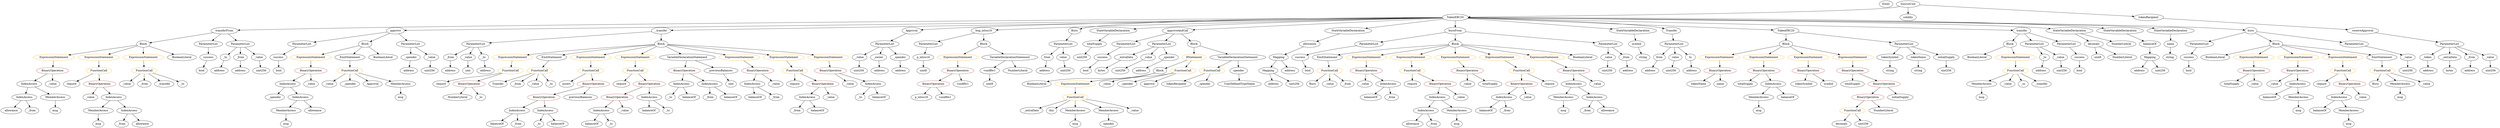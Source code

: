 strict digraph {
	graph [bb="0,0,11319,684"];
	node [label="\N"];
	Enter	[height=0.5,
		pos="8537.1,666",
		width=0.83628];
	ExpressionStatement_Unnamed_2	[color=orange,
		height=0.5,
		label=ExpressionStatement,
		pos="7790.1,378",
		width=2.458];
	BinaryOperation_Unnamed_4	[color=brown,
		height=0.5,
		label=BinaryOperation,
		pos="7790.1,306",
		width=1.9867];
	ExpressionStatement_Unnamed_2 -> BinaryOperation_Unnamed_4	[pos="e,7790.1,324.1 7790.1,359.7 7790.1,352.41 7790.1,343.73 7790.1,335.54"];
	ElementaryTypeName_bool	[color=black,
		height=0.5,
		label=bool,
		pos="9415.1,306",
		width=0.76697];
	BinaryOperation_Unnamed_19	[color=brown,
		height=0.5,
		label=BinaryOperation,
		pos="1428.1,306",
		width=1.9867];
	IndexAccess_Unnamed_14	[color=black,
		height=0.5,
		label=IndexAccess,
		pos="1316.1,234",
		width=1.6402];
	BinaryOperation_Unnamed_19 -> IndexAccess_Unnamed_14	[pos="e,1341.1,250.67 1402.1,288.76 1386.8,279.18 1367.1,266.92 1350.5,256.53"];
	Identifier__value_9	[color=black,
		height=0.5,
		label=_value,
		pos="1428.1,234",
		width=0.96103];
	BinaryOperation_Unnamed_19 -> Identifier__value_9	[pos="e,1428.1,252.1 1428.1,287.7 1428.1,280.41 1428.1,271.73 1428.1,263.54"];
	VariableDeclaration__value	[color=black,
		height=0.5,
		label=_value,
		pos="3888.1,378",
		width=0.96103];
	ElementaryTypeName_uint256_5	[color=black,
		height=0.5,
		label=uint256,
		pos="3888.1,306",
		width=1.0442];
	VariableDeclaration__value -> ElementaryTypeName_uint256_5	[pos="e,3888.1,324.1 3888.1,359.7 3888.1,352.41 3888.1,343.73 3888.1,335.54"];
	Identifier_tokenSymbol	[color=black,
		height=0.5,
		label=tokenSymbol,
		pos="8158.1,234",
		width=1.6679];
	Identifier_assert	[color=black,
		height=0.5,
		label=assert,
		pos="2580.1,234",
		width=0.89172];
	FunctionDefinition_transferFrom	[color=black,
		height=0.5,
		label=transferFrom,
		pos="1030.1,522",
		width=1.6402];
	Block_Unnamed_3	[color=black,
		height=0.5,
		label=Block,
		pos="655.07,450",
		width=0.90558];
	FunctionDefinition_transferFrom -> Block_Unnamed_3	[pos="e,685.51,456.68 980.66,511.78 906.06,497.85 766,471.71 696.45,458.72"];
	ParameterList_Unnamed_9	[color=black,
		height=0.5,
		label=ParameterList,
		pos="954.07,450",
		width=1.7095];
	FunctionDefinition_transferFrom -> ParameterList_Unnamed_9	[pos="e,971.95,467.47 1012.1,504.41 1002.6,495.69 990.82,484.85 980.35,475.21"];
	ParameterList_Unnamed_8	[color=black,
		height=0.5,
		label=ParameterList,
		pos="1106.1,450",
		width=1.7095];
	FunctionDefinition_transferFrom -> ParameterList_Unnamed_8	[pos="e,1088.2,467.47 1048.1,504.41 1057.5,495.69 1069.3,484.85 1079.8,475.21"];
	Identifier_Burn	[color=black,
		height=0.5,
		label=Burn,
		pos="10766,234",
		width=0.7947];
	Identifier_balanceOf_6	[color=black,
		height=0.5,
		label=balanceOf,
		pos="3461.1,162",
		width=1.3491];
	ElementaryTypeName_uint8	[color=black,
		height=0.5,
		label=uint8,
		pos="9502.1,378",
		width=0.7947];
	Identifier__value_11	[color=black,
		height=0.5,
		label=_value,
		pos="4990.1,234",
		width=0.96103];
	Identifier__from_5	[color=black,
		height=0.5,
		label=_from,
		pos="573.07,18",
		width=0.93331];
	BinaryOperation_Unnamed_23	[color=brown,
		height=0.5,
		label=BinaryOperation,
		pos="6919.1,234",
		width=1.9867];
	IndexAccess_Unnamed_18	[color=black,
		height=0.5,
		label=IndexAccess,
		pos="6829.1,162",
		width=1.6402];
	BinaryOperation_Unnamed_23 -> IndexAccess_Unnamed_18	[pos="e,6849.9,179.23 6897.7,216.41 6886.1,207.37 6871.5,196.03 6858.8,186.13"];
	Identifier__value_17	[color=black,
		height=0.5,
		label=_value,
		pos="6941.1,162",
		width=0.96103];
	BinaryOperation_Unnamed_23 -> Identifier__value_17	[pos="e,6935.7,180.1 6924.5,215.7 6926.9,208.24 6929.7,199.32 6932.3,190.97"];
	MemberAccess_Unnamed_12	[color=black,
		height=0.5,
		label=MemberAccess,
		pos="7121.1,162",
		width=1.9174];
	Identifier_msg_11	[color=black,
		height=0.5,
		label=msg,
		pos="7121.1,90",
		width=0.75];
	MemberAccess_Unnamed_12 -> Identifier_msg_11	[pos="e,7121.1,108.1 7121.1,143.7 7121.1,136.41 7121.1,127.73 7121.1,119.54"];
	BooleanLiteral_Unnamed_4	[color=black,
		height=0.5,
		label=BooleanLiteral,
		pos="10041,378",
		width=1.7788];
	ExpressionStatement_Unnamed_19	[color=orange,
		height=0.5,
		label=ExpressionStatement,
		pos="10212,378",
		width=2.458];
	BinaryOperation_Unnamed_22	[color=brown,
		height=0.5,
		label=BinaryOperation,
		pos="10210,306",
		width=1.9867];
	ExpressionStatement_Unnamed_19 -> BinaryOperation_Unnamed_22	[pos="e,10211,324.1 10212,359.7 10211,352.41 10211,343.73 10211,335.54"];
	Identifier_balanceOf_12	[color=black,
		height=0.5,
		label=balanceOf,
		pos="6779.1,90",
		width=1.3491];
	Identifier__to_4	[color=black,
		height=0.5,
		label=_to,
		pos="3922.1,162",
		width=0.75];
	Mapping_Unnamed_2	[color=black,
		height=0.5,
		label=Mapping,
		pos="5733.1,306",
		width=1.2105];
	ElementaryTypeName_address_4	[color=black,
		height=0.5,
		label=address,
		pos="5763.1,234",
		width=1.0996];
	Mapping_Unnamed_2 -> ElementaryTypeName_address_4	[pos="e,5755.9,251.79 5740.3,288.05 5743.7,280.32 5747.7,270.96 5751.4,262.27"];
	ElementaryTypeName_uint256_3	[color=black,
		height=0.5,
		label=uint256,
		pos="5858.1,234",
		width=1.0442];
	Mapping_Unnamed_2 -> ElementaryTypeName_uint256_3	[pos="e,5834.4,248.26 5758.1,291 5777.2,280.31 5803.7,265.45 5824.6,253.73"];
	Identifier_require_2	[color=black,
		height=0.5,
		label=require,
		pos="2828.1,234",
		width=1.0026];
	Parameter__value_7	[color=black,
		height=0.5,
		label=_value,
		pos="7259.1,378",
		width=0.96103];
	ElementaryTypeName_uint256_14	[color=black,
		height=0.5,
		label=uint256,
		pos="7259.1,306",
		width=1.0442];
	Parameter__value_7 -> ElementaryTypeName_uint256_14	[pos="e,7259.1,324.1 7259.1,359.7 7259.1,352.41 7259.1,343.73 7259.1,335.54"];
	Identifier_Transfer	[color=black,
		height=0.5,
		label=Transfer,
		pos="2243.1,234",
		width=1.1689];
	ElementaryTypeName_bool_3	[color=black,
		height=0.5,
		label=bool,
		pos="4906.1,306",
		width=0.76697];
	ParameterList_Unnamed_5	[color=black,
		height=0.5,
		label=ParameterList,
		pos="2195.1,450",
		width=1.7095];
	Parameter__from_1	[color=black,
		height=0.5,
		label=_from,
		pos="2069.1,378",
		width=0.93331];
	ParameterList_Unnamed_5 -> Parameter__from_1	[pos="e,2091.6,391.52 2167.4,433.64 2148,422.83 2121.9,408.32 2101.4,396.97"];
	Parameter__value_1	[color=black,
		height=0.5,
		label=_value,
		pos="2155.1,378",
		width=0.96103];
	ParameterList_Unnamed_5 -> Parameter__value_1	[pos="e,2164.7,395.79 2185.4,432.05 2180.9,424.14 2175.4,414.54 2170.3,405.69"];
	Parameter__to	[color=black,
		height=0.5,
		label=_to,
		pos="2235.1,378",
		width=0.75];
	ParameterList_Unnamed_5 -> Parameter__to	[pos="e,2225.8,395.31 2204.8,432.05 2209.3,424.03 2214.9,414.26 2220,405.3"];
	FunctionCall_Unnamed_10	[color=orange,
		height=0.5,
		label=FunctionCall,
		pos="5496.1,306",
		width=1.6125];
	Identifier_tokenRecipient	[color=black,
		height=0.5,
		label=tokenRecipient,
		pos="5317.1,234",
		width=1.8343];
	FunctionCall_Unnamed_10 -> Identifier_tokenRecipient	[pos="e,5353.8,249.35 5461.1,291.34 5433.5,280.52 5394.5,265.3 5364.1,253.41"];
	Identifier__spender_2	[color=black,
		height=0.5,
		label=_spender,
		pos="5446.1,234",
		width=1.2521];
	FunctionCall_Unnamed_10 -> Identifier__spender_2	[pos="e,5458.1,251.79 5484,288.05 5478.2,279.97 5471.2,270.12 5464.7,261.11"];
	Parameter_success_5	[color=black,
		height=0.5,
		label=success,
		pos="5898.1,378",
		width=1.1135];
	ElementaryTypeName_bool_5	[color=black,
		height=0.5,
		label=bool,
		pos="5919.1,306",
		width=0.76697];
	Parameter_success_5 -> ElementaryTypeName_bool_5	[pos="e,5913.9,324.1 5903.3,359.7 5905.5,352.24 5908.2,343.32 5910.7,334.97"];
	ElementaryTypeName_uint_1	[color=black,
		height=0.5,
		label=uint,
		pos="3343.1,234",
		width=0.75];
	Identifier__from_1	[color=black,
		height=0.5,
		label=_from,
		pos="3246.1,162",
		width=0.93331];
	Identifier__from_8	[color=black,
		height=0.5,
		label=_from,
		pos="6879.1,90",
		width=0.93331];
	Identifier_balanceOf_2	[color=black,
		height=0.5,
		label=balanceOf,
		pos="2682.1,18",
		width=1.3491];
	VariableDeclaration_from_1	[color=black,
		height=0.5,
		label=from,
		pos="4739.1,378",
		width=0.7947];
	ElementaryTypeName_address_9	[color=black,
		height=0.5,
		label=address,
		pos="4728.1,306",
		width=1.0996];
	VariableDeclaration_from_1 -> ElementaryTypeName_address_9	[pos="e,4730.8,324.1 4736.4,359.7 4735.2,352.32 4733.8,343.52 4732.5,335.25"];
	UserDefinedTypeName_Unnamed	[color=black,
		height=0.5,
		label=UserDefinedTypeName,
		pos="5607.1,234",
		width=2.7214];
	EmitStatement_Unnamed_3	[color=black,
		height=0.5,
		label=EmitStatement,
		pos="6020.1,378",
		width=1.7788];
	FunctionCall_Unnamed_17	[color=orange,
		height=0.5,
		label=FunctionCall,
		pos="6023.1,306",
		width=1.6125];
	EmitStatement_Unnamed_3 -> FunctionCall_Unnamed_17	[pos="e,6022.3,324.1 6020.8,359.7 6021.1,352.41 6021.5,343.73 6021.8,335.54"];
	FunctionCall_Unnamed_8	[color=orange,
		height=0.5,
		label=FunctionCall,
		pos="675.07,306",
		width=1.6125];
	Identifier__value_8	[color=black,
		height=0.5,
		label=_value,
		pos="589.07,234",
		width=0.96103];
	FunctionCall_Unnamed_8 -> Identifier__value_8	[pos="e,607.15,249.72 655.13,288.76 643.47,279.27 628.6,267.17 615.92,256.85"];
	Identifier__from_7	[color=black,
		height=0.5,
		label=_from,
		pos="675.07,234",
		width=0.93331];
	FunctionCall_Unnamed_8 -> Identifier__from_7	[pos="e,675.07,252.1 675.07,287.7 675.07,280.41 675.07,271.73 675.07,263.54"];
	Identifier__transfer_1	[color=black,
		height=0.5,
		label=_transfer,
		pos="770.07,234",
		width=1.2105];
	FunctionCall_Unnamed_8 -> Identifier__transfer_1	[pos="e,749.58,250.1 696.63,289.12 709.65,279.52 726.43,267.16 740.66,256.67"];
	Identifier__to_8	[color=black,
		height=0.5,
		label=_to,
		pos="859.07,234",
		width=0.75];
	FunctionCall_Unnamed_8 -> Identifier__to_8	[pos="e,837.91,245.41 713.79,292.29 743.88,282.13 786.51,267.14 823.07,252 824.59,251.37 826.13,250.71 827.69,250.04"];
	FunctionDefinition_approve	[color=black,
		height=0.5,
		label=approve,
		pos="1813.1,522",
		width=1.1412];
	ParameterList_Unnamed_12	[color=black,
		height=0.5,
		label=ParameterList,
		pos="1394.1,450",
		width=1.7095];
	FunctionDefinition_approve -> ParameterList_Unnamed_12	[pos="e,1446.5,459.75 1775.1,514.66 1703.2,502.64 1546,476.39 1457.7,461.63"];
	Block_Unnamed_5	[color=black,
		height=0.5,
		label=Block,
		pos="1677.1,450",
		width=0.90558];
	FunctionDefinition_approve -> Block_Unnamed_5	[pos="e,1700.2,462.88 1787.2,507.67 1765.3,496.4 1733.8,480.2 1710.1,468.01"];
	ParameterList_Unnamed_11	[color=black,
		height=0.5,
		label=ParameterList,
		pos="1882.1,450",
		width=1.7095];
	FunctionDefinition_approve -> ParameterList_Unnamed_11	[pos="e,1865.5,467.8 1828.7,505.12 1837.2,496.51 1847.9,485.67 1857.5,475.96"];
	Identifier_require_1	[color=black,
		height=0.5,
		label=require,
		pos="3648.1,234",
		width=1.0026];
	VariableDeclaration_decimals	[color=black,
		height=0.5,
		label=decimals,
		pos="9482.1,450",
		width=1.1967];
	VariableDeclaration_decimals -> ElementaryTypeName_uint8	[pos="e,9497.2,396.1 9487,431.7 9489.1,424.24 9491.7,415.32 9494.1,406.97"];
	NumberLiteral_Unnamed	[color=black,
		height=0.5,
		label=NumberLiteral,
		pos="9612.1,378",
		width=1.765];
	VariableDeclaration_decimals -> NumberLiteral_Unnamed	[pos="e,9583.3,394.51 9507.8,435.17 9526.5,425.1 9552.1,411.29 9573.3,399.89"];
	ElementaryTypeName_uint256_9	[color=black,
		height=0.5,
		label=uint256,
		pos="9327.1,306",
		width=1.0442];
	Identifier__value_19	[color=black,
		height=0.5,
		label=_value,
		pos="6195.1,234",
		width=0.96103];
	Identifier_require_6	[color=black,
		height=0.5,
		label=require,
		pos="6420.1,234",
		width=1.0026];
	Identifier_require_5	[color=black,
		height=0.5,
		label=require,
		pos="7045.1,234",
		width=1.0026];
	Identifier__from	[color=black,
		height=0.5,
		label=_from,
		pos="3645.1,90",
		width=0.93331];
	Identifier_balanceOf_13	[color=black,
		height=0.5,
		label=balanceOf,
		pos="6257.1,162",
		width=1.3491];
	Identifier_Burn_1	[color=black,
		height=0.5,
		label=Burn,
		pos="5942.1,234",
		width=0.7947];
	Identifier_msg_9	[color=black,
		height=0.5,
		label=msg,
		pos="10882,162",
		width=0.75];
	FunctionCall_Unnamed	[color=orange,
		height=0.5,
		label=FunctionCall,
		pos="8383.1,90",
		width=1.6125];
	Identifier_decimals	[color=black,
		height=0.5,
		label=decimals,
		pos="8333.1,18",
		width=1.1967];
	FunctionCall_Unnamed -> Identifier_decimals	[pos="e,8344.7,35.307 8371,72.055 8365,63.767 8357.8,53.618 8351.2,44.424"];
	ElementaryTypeName_uint256_8	[color=black,
		height=0.5,
		label=uint256,
		pos="8432.1,18",
		width=1.0442];
	FunctionCall_Unnamed -> ElementaryTypeName_uint256_8	[pos="e,8420.7,35.307 8394.9,72.055 8400.7,63.854 8407.7,53.831 8414.1,44.715"];
	ElementaryTypeName_address_2	[color=black,
		height=0.5,
		label=address,
		pos="9690.1,306",
		width=1.0996];
	NumberLiteral_Unnamed_1	[color=black,
		height=0.5,
		label=NumberLiteral,
		pos="9607.1,450",
		width=1.765];
	Parameter__to_2	[color=black,
		height=0.5,
		label=_to,
		pos="1033.1,378",
		width=0.75];
	ElementaryTypeName_address_14	[color=black,
		height=0.5,
		label=address,
		pos="1015.1,306",
		width=1.0996];
	Parameter__to_2 -> ElementaryTypeName_address_14	[pos="e,1019.5,324.28 1028.7,360.05 1026.8,352.6 1024.5,343.64 1022.3,335.22"];
	Identifier_msg_10	[color=black,
		height=0.5,
		label=msg,
		pos="6581.1,18",
		width=0.75];
	BinaryOperation_Unnamed_14	[color=brown,
		height=0.5,
		label=BinaryOperation,
		pos="2469.1,162",
		width=1.9867];
	IndexAccess_Unnamed_8	[color=black,
		height=0.5,
		label=IndexAccess,
		pos="2335.1,90",
		width=1.6402];
	BinaryOperation_Unnamed_14 -> IndexAccess_Unnamed_8	[pos="e,2363.7,105.94 2439,145.29 2419.7,135.22 2394.5,122.05 2373.8,111.21"];
	IndexAccess_Unnamed_9	[color=black,
		height=0.5,
		label=IndexAccess,
		pos="2471.1,90",
		width=1.6402];
	BinaryOperation_Unnamed_14 -> IndexAccess_Unnamed_9	[pos="e,2470.6,108.1 2469.6,143.7 2469.8,136.41 2470,127.73 2470.3,119.54"];
	IndexAccess_Unnamed_12	[color=black,
		height=0.5,
		label=IndexAccess,
		pos="138.07,234",
		width=1.6402];
	IndexAccess_Unnamed_13	[color=black,
		height=0.5,
		label=IndexAccess,
		pos="112.07,162",
		width=1.6402];
	IndexAccess_Unnamed_12 -> IndexAccess_Unnamed_13	[pos="e,118.42,180.1 131.64,215.7 128.84,208.15 125.49,199.12 122.35,190.68"];
	MemberAccess_Unnamed_3	[color=black,
		height=0.5,
		label=MemberAccess,
		pos="258.07,162",
		width=1.9174];
	IndexAccess_Unnamed_12 -> MemberAccess_Unnamed_3	[pos="e,230.68,178.98 164.7,217.46 181.25,207.81 202.76,195.27 220.96,184.65"];
	FunctionDefinition__transfer	[color=black,
		height=0.5,
		label=_transfer,
		pos="3018.1,522",
		width=1.2105];
	FunctionDefinition__transfer -> ParameterList_Unnamed_5	[pos="e,2253.5,455.97 2975.6,517.38 2841.9,506.02 2429.6,470.95 2264.5,456.9"];
	Block_Unnamed_1	[color=black,
		height=0.5,
		label=Block,
		pos="3018.1,450",
		width=0.90558];
	FunctionDefinition__transfer -> Block_Unnamed_1	[pos="e,3018.1,468.1 3018.1,503.7 3018.1,496.41 3018.1,487.73 3018.1,479.54"];
	VariableDeclaration_vundflw1	[color=black,
		height=0.5,
		label=vundflw1,
		pos="4480.1,306",
		width=1.2521];
	ElementaryTypeName_uint8_2	[color=black,
		height=0.5,
		label=uint8,
		pos="4480.1,234",
		width=0.7947];
	VariableDeclaration_vundflw1 -> ElementaryTypeName_uint8_2	[pos="e,4480.1,252.1 4480.1,287.7 4480.1,280.41 4480.1,271.73 4480.1,263.54"];
	ElementaryTypeName_uint256_7	[color=black,
		height=0.5,
		label=uint256,
		pos="8800.1,306",
		width=1.0442];
	Parameter_tokenSymbol	[color=black,
		height=0.5,
		label=tokenSymbol,
		pos="8542.1,378",
		width=1.6679];
	ElementaryTypeName_string_3	[color=black,
		height=0.5,
		label=string,
		pos="8542.1,306",
		width=0.864];
	Parameter_tokenSymbol -> ElementaryTypeName_string_3	[pos="e,8542.1,324.1 8542.1,359.7 8542.1,352.41 8542.1,343.73 8542.1,335.54"];
	Identifier__to_3	[color=black,
		height=0.5,
		label=_to,
		pos="3052.1,162",
		width=0.75];
	VariableDeclaration_from	[color=black,
		height=0.5,
		label=from,
		pos="7506.1,378",
		width=0.7947];
	ElementaryTypeName_address_5	[color=black,
		height=0.5,
		label=address,
		pos="7471.1,306",
		width=1.0996];
	VariableDeclaration_from -> ElementaryTypeName_address_5	[pos="e,7479.6,323.96 7497.8,360.41 7493.9,352.59 7489.1,343.06 7484.7,334.23"];
	ExpressionStatement_Unnamed_22	[color=orange,
		height=0.5,
		label=ExpressionStatement,
		pos="6191.1,378",
		width=2.458];
	BinaryOperation_Unnamed_25	[color=brown,
		height=0.5,
		label=BinaryOperation,
		pos="6195.1,306",
		width=1.9867];
	ExpressionStatement_Unnamed_22 -> BinaryOperation_Unnamed_25	[pos="e,6194.1,324.1 6192.1,359.7 6192.5,352.41 6193,343.73 6193.4,335.54"];
	Identifier__extraData	[color=black,
		height=0.5,
		label=_extraData,
		pos="4639.1,90",
		width=1.4046];
	Parameter__to_1	[color=black,
		height=0.5,
		label=_to,
		pos="9242.1,378",
		width=0.75];
	ElementaryTypeName_address_12	[color=black,
		height=0.5,
		label=address,
		pos="9232.1,306",
		width=1.0996];
	Parameter__to_1 -> ElementaryTypeName_address_12	[pos="e,9234.5,324.1 9239.6,359.7 9238.5,352.32 9237.3,343.52 9236.1,335.25"];
	ExpressionStatement_Unnamed_18	[color=orange,
		height=0.5,
		label=ExpressionStatement,
		pos="10407,378",
		width=2.458];
	BinaryOperation_Unnamed_21	[color=brown,
		height=0.5,
		label=BinaryOperation,
		pos="10407,306",
		width=1.9867];
	ExpressionStatement_Unnamed_18 -> BinaryOperation_Unnamed_21	[pos="e,10407,324.1 10407,359.7 10407,352.41 10407,343.73 10407,335.54"];
	NumberLiteral_Unnamed_2	[color=black,
		height=0.5,
		label=NumberLiteral,
		pos="8523.1,90",
		width=1.765];
	Identifier_p_intou16	[color=black,
		height=0.5,
		label=p_intou16,
		pos="4193.1,162",
		width=1.3353];
	FunctionDefinition_receiveApproval	[color=black,
		height=0.5,
		label=receiveApproval,
		pos="10699,522",
		width=1.9867];
	ParameterList_Unnamed	[color=black,
		height=0.5,
		label=ParameterList,
		pos="11087,450",
		width=1.7095];
	FunctionDefinition_receiveApproval -> ParameterList_Unnamed	[pos="e,11036,460.27 10756,510.75 10828,497.82 10950,475.66 11025,462.26"];
	ExpressionStatement_Unnamed_12	[color=orange,
		height=0.5,
		label=ExpressionStatement,
		pos="260.07,378",
		width=2.458];
	BinaryOperation_Unnamed_16	[color=brown,
		height=0.5,
		label=BinaryOperation,
		pos="250.07,306",
		width=1.9867];
	ExpressionStatement_Unnamed_12 -> BinaryOperation_Unnamed_16	[pos="e,252.52,324.1 257.6,359.7 256.55,352.32 255.29,343.52 254.11,335.25"];
	BinaryOperation_Unnamed_25 -> Identifier__value_19	[pos="e,6195.1,252.1 6195.1,287.7 6195.1,280.41 6195.1,271.73 6195.1,263.54"];
	IndexAccess_Unnamed_21	[color=black,
		height=0.5,
		label=IndexAccess,
		pos="6307.1,234",
		width=1.6402];
	BinaryOperation_Unnamed_25 -> IndexAccess_Unnamed_21	[pos="e,6282,250.67 6221,288.76 6236.4,279.18 6256,266.92 6272.6,256.53"];
	Identifier_allowance_1	[color=black,
		height=0.5,
		label=allowance,
		pos="47.072,90",
		width=1.3076];
	IndexAccess_Unnamed_13 -> Identifier_allowance_1	[pos="e,62.365,107.47 96.668,144.41 88.735,135.87 78.902,125.28 70.089,115.79"];
	Identifier__from_6	[color=black,
		height=0.5,
		label=_from,
		pos="146.07,90",
		width=0.93331];
	IndexAccess_Unnamed_13 -> Identifier__from_6	[pos="e,138,107.62 120.48,143.7 124.28,135.87 128.86,126.44 133.09,117.73"];
	Parameter_tokenName	[color=black,
		height=0.5,
		label=tokenName,
		pos="8673.1,378",
		width=1.46];
	ElementaryTypeName_string_2	[color=black,
		height=0.5,
		label=string,
		pos="8673.1,306",
		width=0.864];
	Parameter_tokenName -> ElementaryTypeName_string_2	[pos="e,8673.1,324.1 8673.1,359.7 8673.1,352.41 8673.1,343.73 8673.1,335.54"];
	ExpressionStatement_Unnamed_4	[color=orange,
		height=0.5,
		label=ExpressionStatement,
		pos="2368.1,378",
		width=2.458];
	FunctionCall_Unnamed_1	[color=orange,
		height=0.5,
		label=FunctionCall,
		pos="2355.1,306",
		width=1.6125];
	ExpressionStatement_Unnamed_4 -> FunctionCall_Unnamed_1	[pos="e,2358.2,324.1 2364.9,359.7 2363.5,352.32 2361.9,343.52 2360.3,335.25"];
	Identifier_this	[color=black,
		height=0.5,
		label=this,
		pos="4735.1,90",
		width=0.75];
	EmitStatement_Unnamed	[color=black,
		height=0.5,
		label=EmitStatement,
		pos="2539.1,378",
		width=1.7788];
	FunctionCall_Unnamed_4	[color=orange,
		height=0.5,
		label=FunctionCall,
		pos="2489.1,306",
		width=1.6125];
	EmitStatement_Unnamed -> FunctionCall_Unnamed_4	[pos="e,2501.1,323.79 2527,360.05 2521.2,351.97 2514.2,342.12 2507.7,333.11"];
	Identifier__value_6	[color=black,
		height=0.5,
		label=_value,
		pos="422.07,162",
		width=0.96103];
	ElementaryTypeName_string	[color=black,
		height=0.5,
		label=string,
		pos="9830.1,378",
		width=0.864];
	Identifier_msg_8	[color=black,
		height=0.5,
		label=msg,
		pos="10411,90",
		width=0.75];
	BinaryOperation_Unnamed_3	[color=brown,
		height=0.5,
		label=BinaryOperation,
		pos="7985.1,306",
		width=1.9867];
	Identifier_totalSupply_1	[color=black,
		height=0.5,
		label=totalSupply,
		pos="7891.1,234",
		width=1.4739];
	BinaryOperation_Unnamed_3 -> Identifier_totalSupply_1	[pos="e,7912.2,250.75 7962.8,288.41 7950.4,279.15 7934.7,267.48 7921.2,257.41"];
	IndexAccess_Unnamed	[color=black,
		height=0.5,
		label=IndexAccess,
		pos="8021.1,234",
		width=1.6402];
	BinaryOperation_Unnamed_3 -> IndexAccess_Unnamed	[pos="e,8012.3,252.1 7994,287.7 7997.9,279.98 8002.7,270.71 8007.1,262.11"];
	ExpressionStatement_Unnamed_21	[color=orange,
		height=0.5,
		label=ExpressionStatement,
		pos="6386.1,378",
		width=2.458];
	FunctionCall_Unnamed_16	[color=orange,
		height=0.5,
		label=FunctionCall,
		pos="6420.1,306",
		width=1.6125];
	ExpressionStatement_Unnamed_21 -> FunctionCall_Unnamed_16	[pos="e,6411.8,324.1 6394.5,359.7 6398.2,352.07 6402.6,342.92 6406.8,334.4"];
	ElementaryTypeName_address_7	[color=black,
		height=0.5,
		label=address,
		pos="3983.1,306",
		width=1.0996];
	Identifier__to_6	[color=black,
		height=0.5,
		label=_to,
		pos="2425.1,18",
		width=0.75];
	Identifier__value_22	[color=black,
		height=0.5,
		label=_value,
		pos="6023.1,234",
		width=0.96103];
	ElementaryTypeName_address_13	[color=black,
		height=0.5,
		label=address,
		pos="1112.1,306",
		width=1.0996];
	Identifier__spender_3	[color=black,
		height=0.5,
		label=_spender,
		pos="5088.1,234",
		width=1.2521];
	Identifier_balanceOf_11	[color=black,
		height=0.5,
		label=balanceOf,
		pos="10275,162",
		width=1.3491];
	Identifier__to_1	[color=black,
		height=0.5,
		label=_to,
		pos="2776.1,18",
		width=0.75];
	Block_Unnamed_2	[color=black,
		height=0.5,
		label=Block,
		pos="9106.1,450",
		width=0.90558];
	BooleanLiteral_Unnamed	[color=black,
		height=0.5,
		label=BooleanLiteral,
		pos="8938.1,378",
		width=1.7788];
	Block_Unnamed_2 -> BooleanLiteral_Unnamed	[pos="e,8972.9,393.51 9080.6,438.37 9054.9,427.66 9014.7,410.91 8983.5,397.93"];
	ExpressionStatement_Unnamed_10	[color=orange,
		height=0.5,
		label=ExpressionStatement,
		pos="9109.1,378",
		width=2.458];
	Block_Unnamed_2 -> ExpressionStatement_Unnamed_10	[pos="e,9108.3,396.1 9106.8,431.7 9107.1,424.41 9107.5,415.73 9107.8,407.54"];
	ParameterList_Unnamed_1	[color=black,
		height=0.5,
		label=ParameterList,
		pos="7528.1,450",
		width=1.7095];
	ParameterList_Unnamed_1 -> VariableDeclaration_from	[pos="e,7511.4,396.1 7522.6,431.7 7520.3,424.24 7517.5,415.32 7514.9,406.97"];
	VariableDeclaration_value	[color=black,
		height=0.5,
		label=value,
		pos="7582.1,378",
		width=0.82242];
	ParameterList_Unnamed_1 -> VariableDeclaration_value	[pos="e,7569.9,394.83 7541.1,432.05 7547.7,423.56 7555.8,413.11 7563,403.73"];
	VariableDeclaration_to	[color=black,
		height=0.5,
		label=to,
		pos="7657.1,378",
		width=0.75];
	ParameterList_Unnamed_1 -> VariableDeclaration_to	[pos="e,7636.4,390.2 7556.4,433.64 7577.1,422.41 7605.1,407.21 7626.3,395.69"];
	NumberLiteral_Unnamed_3	[color=black,
		height=0.5,
		label=NumberLiteral,
		pos="2057.1,162",
		width=1.765];
	ExpressionStatement_Unnamed_17	[color=orange,
		height=0.5,
		label=ExpressionStatement,
		pos="10602,378",
		width=2.458];
	FunctionCall_Unnamed_13	[color=orange,
		height=0.5,
		label=FunctionCall,
		pos="10602,306",
		width=1.6125];
	ExpressionStatement_Unnamed_17 -> FunctionCall_Unnamed_13	[pos="e,10602,324.1 10602,359.7 10602,352.41 10602,343.73 10602,335.54"];
	ElementaryTypeName_uint256_12	[color=black,
		height=0.5,
		label=uint256,
		pos="5068.1,306",
		width=1.0442];
	Parameter__from_3	[color=black,
		height=0.5,
		label=_from,
		pos="7345.1,378",
		width=0.93331];
	ElementaryTypeName_address_17	[color=black,
		height=0.5,
		label=address,
		pos="7354.1,306",
		width=1.0996];
	Parameter__from_3 -> ElementaryTypeName_address_17	[pos="e,7351.9,324.1 7347.3,359.7 7348.2,352.32 7349.4,343.52 7350.4,335.25"];
	Parameter__value_6	[color=black,
		height=0.5,
		label=_value,
		pos="10890,378",
		width=0.96103];
	ElementaryTypeName_uint256_13	[color=black,
		height=0.5,
		label=uint256,
		pos="10889,306",
		width=1.0442];
	Parameter__value_6 -> ElementaryTypeName_uint256_13	[pos="e,10889,324.1 10890,359.7 10890,352.41 10890,343.73 10889,335.54"];
	Identifier_msg_1	[color=black,
		height=0.5,
		label=msg,
		pos="8947.1,162",
		width=0.75];
	VariableDeclaration__owner	[color=black,
		height=0.5,
		label=_owner,
		pos="3979.1,378",
		width=1.0719];
	VariableDeclaration__owner -> ElementaryTypeName_address_7	[pos="e,3982.1,324.1 3980.1,359.7 3980.5,352.41 3981,343.73 3981.4,335.54"];
	BinaryOperation_Unnamed_27	[color=brown,
		height=0.5,
		label=BinaryOperation,
		pos="6670.1,306",
		width=1.9867];
	Identifier__value_21	[color=black,
		height=0.5,
		label=_value,
		pos="6670.1,234",
		width=0.96103];
	BinaryOperation_Unnamed_27 -> Identifier__value_21	[pos="e,6670.1,252.1 6670.1,287.7 6670.1,280.41 6670.1,271.73 6670.1,263.54"];
	Identifier_totalSupply_3	[color=black,
		height=0.5,
		label=totalSupply,
		pos="6776.1,234",
		width=1.4739];
	BinaryOperation_Unnamed_27 -> Identifier_totalSupply_3	[pos="e,6752.7,250.43 6694.7,288.76 6709.1,279.2 6727.6,266.98 6743.4,256.61"];
	ElementaryTypeName_address_10	[color=black,
		height=0.5,
		label=address,
		pos="2069.1,306",
		width=1.0996];
	Parameter__from_1 -> ElementaryTypeName_address_10	[pos="e,2069.1,324.1 2069.1,359.7 2069.1,352.41 2069.1,343.73 2069.1,335.54"];
	Mapping_Unnamed	[color=black,
		height=0.5,
		label=Mapping,
		pos="9737.1,378",
		width=1.2105];
	Mapping_Unnamed -> ElementaryTypeName_address_2	[pos="e,9701.1,323.47 9725.9,360.41 9720.4,352.22 9713.7,342.14 9707.5,332.95"];
	ElementaryTypeName_uint256_2	[color=black,
		height=0.5,
		label=uint256,
		pos="9785.1,306",
		width=1.0442];
	Mapping_Unnamed -> ElementaryTypeName_uint256_2	[pos="e,9773.8,323.47 9748.4,360.41 9754.1,352.22 9761,342.14 9767.3,332.95"];
	ElementaryTypeName_uint	[color=black,
		height=0.5,
		label=uint,
		pos="2154.1,306",
		width=0.75];
	Parameter__value_1 -> ElementaryTypeName_uint	[pos="e,2154.3,324.1 2154.8,359.7 2154.7,352.41 2154.6,343.73 2154.5,335.54"];
	Identifier__from_3	[color=black,
		height=0.5,
		label=_from,
		pos="2337.1,234",
		width=0.93331];
	FunctionCall_Unnamed_7	[color=orange,
		height=0.5,
		label=FunctionCall,
		pos="460.07,306",
		width=1.6125];
	Identifier_require_3	[color=black,
		height=0.5,
		label=require,
		pos="339.07,234",
		width=1.0026];
	FunctionCall_Unnamed_7 -> Identifier_require_3	[pos="e,361.9,248.21 433.52,289.64 415.36,279.13 391.16,265.13 371.8,253.94"];
	BinaryOperation_Unnamed_15	[color=brown,
		height=0.5,
		label=BinaryOperation,
		pos="465.07,234",
		width=1.9867];
	FunctionCall_Unnamed_7 -> BinaryOperation_Unnamed_15	[pos="e,463.85,252.1 461.31,287.7 461.83,280.41 462.45,271.73 463.03,263.54"];
	Identifier__value_3	[color=black,
		height=0.5,
		label=_value,
		pos="3898.1,234",
		width=0.96103];
	ExpressionStatement_Unnamed_9	[color=orange,
		height=0.5,
		label=ExpressionStatement,
		pos="2710.1,378",
		width=2.458];
	FunctionCall_Unnamed_5	[color=orange,
		height=0.5,
		label=FunctionCall,
		pos="2702.1,306",
		width=1.6125];
	ExpressionStatement_Unnamed_9 -> FunctionCall_Unnamed_5	[pos="e,2704,324.1 2708.1,359.7 2707.3,352.41 2706.3,343.73 2705.3,335.54"];
	Identifier_totalSupply_2	[color=black,
		height=0.5,
		label=totalSupply,
		pos="10104,234",
		width=1.4739];
	BinaryOperation_Unnamed_22 -> Identifier_totalSupply_2	[pos="e,10127,250.43 10185,288.76 10171,279.2 10152,266.98 10137,256.61"];
	Identifier__value_15	[color=black,
		height=0.5,
		label=_value,
		pos="10210,234",
		width=0.96103];
	BinaryOperation_Unnamed_22 -> Identifier__value_15	[pos="e,10210,252.1 10210,287.7 10210,280.41 10210,271.73 10210,263.54"];
	BinaryOperation_Unnamed_13	[color=brown,
		height=0.5,
		label=BinaryOperation,
		pos="2702.1,234",
		width=1.9867];
	BinaryOperation_Unnamed_13 -> BinaryOperation_Unnamed_14	[pos="e,2513.6,176.37 2657.4,219.59 2619.5,208.2 2565,191.83 2524.4,179.61"];
	Identifier_previousBalances	[color=black,
		height=0.5,
		label=previousBalances,
		pos="2634.1,162",
		width=2.0976];
	BinaryOperation_Unnamed_13 -> Identifier_previousBalances	[pos="e,2650.4,179.79 2685.6,216.05 2677.4,207.63 2667.4,197.28 2658.3,187.97"];
	BinaryOperation_Unnamed_26	[color=brown,
		height=0.5,
		label=BinaryOperation,
		pos="7132.1,306",
		width=1.9867];
	IndexAccess_Unnamed_22	[color=black,
		height=0.5,
		label=IndexAccess,
		pos="7158.1,234",
		width=1.6402];
	BinaryOperation_Unnamed_26 -> IndexAccess_Unnamed_22	[pos="e,7151.7,252.1 7138.5,287.7 7141.3,280.15 7144.7,271.12 7147.8,262.68"];
	Identifier__value_20	[color=black,
		height=0.5,
		label=_value,
		pos="7270.1,234",
		width=0.96103];
	BinaryOperation_Unnamed_26 -> Identifier__value_20	[pos="e,7245.9,247.24 7162.7,289.46 7184.4,278.48 7213.4,263.74 7235.8,252.36"];
	ParameterList_Unnamed_10	[color=black,
		height=0.5,
		label=ParameterList,
		pos="4267.1,450",
		width=1.7095];
	Parameter_p_intou16	[color=black,
		height=0.5,
		label=p_intou16,
		pos="4192.1,378",
		width=1.3353];
	ParameterList_Unnamed_10 -> Parameter_p_intou16	[pos="e,4209.5,395.23 4249.3,432.41 4239.9,423.63 4228.2,412.69 4217.8,403"];
	ParameterList_Unnamed_18	[color=black,
		height=0.5,
		label=ParameterList,
		pos="6332.1,450",
		width=1.7095];
	ParameterList_Unnamed_18 -> Parameter_success_5	[pos="e,5927.9,390.38 6273,444.51 6196.9,437.9 6060.7,423.26 5947.1,396 5944.3,395.34 5941.5,394.58 5938.7,393.77"];
	EventDefinition_Approval	[color=black,
		height=0.5,
		label=Approval,
		pos="4215.1,522",
		width=1.266];
	ParameterList_Unnamed_2	[color=black,
		height=0.5,
		label=ParameterList,
		pos="4030.1,450",
		width=1.7095];
	EventDefinition_Approval -> ParameterList_Unnamed_2	[pos="e,4066.7,464.85 4182.8,508.81 4153.6,497.74 4110.1,481.3 4077,468.77"];
	MemberAccess_Unnamed_9	[color=black,
		height=0.5,
		label=MemberAccess,
		pos="10411,162",
		width=1.9174];
	MemberAccess_Unnamed_9 -> Identifier_msg_8	[pos="e,10411,108.1 10411,143.7 10411,136.41 10411,127.73 10411,119.54"];
	Identifier_balanceOf_8	[color=black,
		height=0.5,
		label=balanceOf,
		pos="2236.1,18",
		width=1.3491];
	IndexAccess_Unnamed_8 -> Identifier_balanceOf_8	[pos="e,2257.8,34.34 2312.6,73.116 2299.1,63.586 2281.8,51.329 2267,40.89"];
	Identifier__from_4	[color=black,
		height=0.5,
		label=_from,
		pos="2336.1,18",
		width=0.93331];
	IndexAccess_Unnamed_8 -> Identifier__from_4	[pos="e,2335.8,36.104 2335.3,71.697 2335.4,64.407 2335.5,55.726 2335.7,47.536"];
	Identifier_allowance_3	[color=black,
		height=0.5,
		label=allowance,
		pos="6369.1,18",
		width=1.3076];
	Identifier_totalSupply	[color=black,
		height=0.5,
		label=totalSupply,
		pos="8383.1,234",
		width=1.4739];
	Identifier_require	[color=black,
		height=0.5,
		label=require,
		pos="1985.1,234",
		width=1.0026];
	ParameterList_Unnamed_16	[color=black,
		height=0.5,
		label=ParameterList,
		pos="9962.1,450",
		width=1.7095];
	Parameter_success_4	[color=black,
		height=0.5,
		label=success,
		pos="9919.1,378",
		width=1.1135];
	ParameterList_Unnamed_16 -> Parameter_success_4	[pos="e,9929.4,395.79 9951.7,432.05 9946.8,424.06 9940.8,414.33 9935.3,405.4"];
	Block_Unnamed_3 -> ExpressionStatement_Unnamed_12	[pos="e,325.01,390.51 624.08,443.51 562.57,432.61 423.51,407.96 336.18,392.49"];
	ExpressionStatement_Unnamed_11	[color=orange,
		height=0.5,
		label=ExpressionStatement,
		pos="460.07,378",
		width=2.458];
	Block_Unnamed_3 -> ExpressionStatement_Unnamed_11	[pos="e,502.52,394.24 628.37,439.41 598.84,428.81 550.52,411.47 513.22,398.08"];
	ExpressionStatement_Unnamed_13	[color=orange,
		height=0.5,
		label=ExpressionStatement,
		pos="655.07,378",
		width=2.458];
	Block_Unnamed_3 -> ExpressionStatement_Unnamed_13	[pos="e,655.07,396.1 655.07,431.7 655.07,424.41 655.07,415.73 655.07,407.54"];
	BooleanLiteral_Unnamed_1	[color=black,
		height=0.5,
		label=BooleanLiteral,
		pos="826.07,378",
		width=1.7788];
	Block_Unnamed_3 -> BooleanLiteral_Unnamed_1	[pos="e,790.78,393.45 680.67,438.52 706.96,427.76 748.42,410.79 780.35,397.72"];
	MemberAccess_Unnamed_1	[color=black,
		height=0.5,
		label=MemberAccess,
		pos="8947.1,234",
		width=1.9174];
	MemberAccess_Unnamed_1 -> Identifier_msg_1	[pos="e,8947.1,180.1 8947.1,215.7 8947.1,208.41 8947.1,199.73 8947.1,191.54"];
	ElementaryTypeName_bool_4	[color=black,
		height=0.5,
		label=bool,
		pos="9919.1,306",
		width=0.76697];
	IndexAccess_Unnamed_20	[color=black,
		height=0.5,
		label=IndexAccess,
		pos="6435.1,90",
		width=1.6402];
	IndexAccess_Unnamed_20 -> Identifier_allowance_3	[pos="e,6384.6,35.47 6419.4,72.411 6411.4,63.868 6401.4,53.278 6392.4,43.787"];
	Identifier__from_9	[color=black,
		height=0.5,
		label=_from,
		pos="6468.1,18",
		width=0.93331];
	IndexAccess_Unnamed_20 -> Identifier__from_9	[pos="e,6460.2,35.622 6443.2,71.697 6446.9,63.954 6451.3,54.642 6455.3,46.015"];
	Block_Unnamed	[color=black,
		height=0.5,
		label=Block,
		pos="8082.1,450",
		width=0.90558];
	Block_Unnamed -> ExpressionStatement_Unnamed_2	[pos="e,7845.9,392.38 8052.5,441.9 8006.9,430.99 7918.6,409.81 7857,395.05"];
	ExpressionStatement_Unnamed_1	[color=orange,
		height=0.5,
		label=ExpressionStatement,
		pos="7985.1,378",
		width=2.458];
	Block_Unnamed -> ExpressionStatement_Unnamed_1	[pos="e,8008.3,395.76 8062.9,435.17 8049.9,425.8 8032.4,413.19 8017.3,402.29"];
	ExpressionStatement_Unnamed_3	[color=orange,
		height=0.5,
		label=ExpressionStatement,
		pos="8180.1,378",
		width=2.458];
	Block_Unnamed -> ExpressionStatement_Unnamed_3	[pos="e,8156.6,395.76 8101.4,435.17 8114.6,425.8 8132.2,413.19 8147.5,402.29"];
	ExpressionStatement_Unnamed	[color=orange,
		height=0.5,
		label=ExpressionStatement,
		pos="8375.1,378",
		width=2.458];
	Block_Unnamed -> ExpressionStatement_Unnamed	[pos="e,8319.3,392.31 8111.8,441.9 8157.6,430.95 8246.8,409.66 8308.5,394.9"];
	Identifier__value_14	[color=black,
		height=0.5,
		label=_value,
		pos="10297,234",
		width=0.96103];
	VariableDeclaration__spender	[color=black,
		height=0.5,
		label=_spender,
		pos="4081.1,378",
		width=1.2521];
	ElementaryTypeName_address_8	[color=black,
		height=0.5,
		label=address,
		pos="4081.1,306",
		width=1.0996];
	VariableDeclaration__spender -> ElementaryTypeName_address_8	[pos="e,4081.1,324.1 4081.1,359.7 4081.1,352.41 4081.1,343.73 4081.1,335.54"];
	FunctionCall_Unnamed_15	[color=orange,
		height=0.5,
		label=FunctionCall,
		pos="6919.1,306",
		width=1.6125];
	FunctionCall_Unnamed_15 -> BinaryOperation_Unnamed_23	[pos="e,6919.1,252.1 6919.1,287.7 6919.1,280.41 6919.1,271.73 6919.1,263.54"];
	FunctionCall_Unnamed_15 -> Identifier_require_5	[pos="e,7021.6,248.04 6946.4,289.81 6965.6,279.15 6991.4,264.83 7011.8,253.5"];
	IndexAccess_Unnamed_18 -> Identifier_balanceOf_12	[pos="e,6791.1,107.79 6817,144.05 6811.2,135.97 6804.2,126.12 6797.7,117.11"];
	IndexAccess_Unnamed_18 -> Identifier__from_8	[pos="e,6867.4,107.31 6841.2,144.05 6847.1,135.77 6854.3,125.62 6860.9,116.42"];
	Parameter_success	[color=black,
		height=0.5,
		label=success,
		pos="9415.1,378",
		width=1.1135];
	Parameter_success -> ElementaryTypeName_bool	[pos="e,9415.1,324.1 9415.1,359.7 9415.1,352.41 9415.1,343.73 9415.1,335.54"];
	IndexAccess_Unnamed_19	[color=black,
		height=0.5,
		label=IndexAccess,
		pos="6507.1,162",
		width=1.6402];
	IndexAccess_Unnamed_19 -> IndexAccess_Unnamed_20	[pos="e,6452,107.47 6490,144.41 6481,135.69 6469.9,124.85 6460,115.21"];
	MemberAccess_Unnamed_11	[color=black,
		height=0.5,
		label=MemberAccess,
		pos="6581.1,90",
		width=1.9174];
	IndexAccess_Unnamed_19 -> MemberAccess_Unnamed_11	[pos="e,6563.4,107.71 6524.6,144.41 6533.8,135.76 6545.1,125 6555.3,115.42"];
	IndexAccess_Unnamed_5	[color=black,
		height=0.5,
		label=IndexAccess,
		pos="3103.1,234",
		width=1.6402];
	IndexAccess_Unnamed_5 -> Identifier__to_3	[pos="e,3063.3,178.36 3090.7,216.05 3084.5,207.53 3076.9,197.03 3070,187.63"];
	Identifier_balanceOf_5	[color=black,
		height=0.5,
		label=balanceOf,
		pos="3146.1,162",
		width=1.3491];
	IndexAccess_Unnamed_5 -> Identifier_balanceOf_5	[pos="e,3135.8,179.79 3113.5,216.05 3118.4,208.06 3124.4,198.33 3129.9,189.4"];
	IndexAccess_Unnamed_6	[color=black,
		height=0.5,
		label=IndexAccess,
		pos="3447.1,234",
		width=1.6402];
	IndexAccess_Unnamed_6 -> Identifier_balanceOf_6	[pos="e,3457.7,180.1 3450.5,215.7 3452,208.32 3453.8,199.52 3455.4,191.25"];
	Identifier__from_2	[color=black,
		height=0.5,
		label=_from,
		pos="3561.1,162",
		width=0.93331];
	IndexAccess_Unnamed_6 -> Identifier__from_2	[pos="e,3539.7,176.14 3472.4,217.46 3489.3,207.05 3511.8,193.25 3529.9,182.15"];
	ContractDefinition_TokenERC20	[color=black,
		height=0.5,
		label=TokenERC20,
		pos="6581.1,594",
		width=1.7234];
	ContractDefinition_TokenERC20 -> FunctionDefinition_transferFrom	[pos="e,1089,524.61 6518.9,592.6 6105.7,589.9 3712.4,573.32 1763.1,540 1519.7,535.84 1230.9,528.41 1100.4,524.92"];
	ContractDefinition_TokenERC20 -> FunctionDefinition_approve	[pos="e,1854.4,523.61 6518.9,592.09 6168.5,586.97 4405.4,561.18 2965.1,540 2540.8,533.76 2028.5,526.19 1865.5,523.78"];
	ContractDefinition_TokenERC20 -> FunctionDefinition__transfer	[pos="e,3061.9,523.86 6519.2,591.79 6083.9,583.23 3485.6,532.18 3073.2,524.08"];
	ContractDefinition_TokenERC20 -> EventDefinition_Approval	[pos="e,4259.1,527.14 6519,592.68 6262.3,591.12 5257.2,582.46 4432.1,540 4377,537.17 4314.2,532.04 4270.4,528.15"];
	FunctionDefinition_bug_intou16	[color=black,
		height=0.5,
		label=bug_intou16,
		pos="4498.1,522",
		width=1.5848];
	ContractDefinition_TokenERC20 -> FunctionDefinition_bug_intou16	[pos="e,4553.8,526.45 6519.1,591.7 6291.4,586.78 5479.3,568.24 4810.1,540 4725.6,536.44 4628.4,530.91 4565.2,527.14"];
	EventDefinition_Burn	[color=black,
		height=0.5,
		label=Burn,
		pos="4848.1,522",
		width=0.7947];
	ContractDefinition_TokenERC20 -> EventDefinition_Burn	[pos="e,4875.9,526.99 6518.9,592.81 6305.7,591.74 5585.2,584.82 4992.1,540 4956.4,537.31 4916.1,532.37 4887.1,528.51"];
	StateVariableDeclaration_Unnamed_3	[color=black,
		height=0.5,
		label=StateVariableDeclaration,
		pos="5102.1,522",
		width=2.8184];
	ContractDefinition_TokenERC20 -> StateVariableDeclaration_Unnamed_3	[pos="e,5187,532.22 6519.2,591.72 6332,587.58 5754.6,572.87 5277.1,540 5251.5,538.24 5223.8,535.8 5198.2,533.32"];
	FunctionDefinition_approveAndCall	[color=black,
		height=0.5,
		label=approveAndCall,
		pos="5358.1,522",
		width=1.9867];
	ContractDefinition_TokenERC20 -> FunctionDefinition_approveAndCall	[pos="e,5427.3,526.96 6520.4,589.53 6318.3,577.96 5667.3,540.7 5438.5,527.6"];
	StateVariableDeclaration_Unnamed_5	[color=black,
		height=0.5,
		label=StateVariableDeclaration,
		pos="6105.1,522",
		width=2.8184];
	ContractDefinition_TokenERC20 -> StateVariableDeclaration_Unnamed_5	[pos="e,6181.5,534.24 6526.9,585.04 6445.5,573.06 6290.6,550.28 6192.8,535.91"];
	FunctionDefinition_burnFrom	[color=black,
		height=0.5,
		label=burnFrom,
		pos="6581.1,522",
		width=1.3353];
	ContractDefinition_TokenERC20 -> FunctionDefinition_burnFrom	[pos="e,6581.1,540.1 6581.1,575.7 6581.1,568.41 6581.1,559.73 6581.1,551.54"];
	StateVariableDeclaration_Unnamed_1	[color=black,
		height=0.5,
		label=StateVariableDeclaration,
		pos="6920.1,522",
		width=2.8184];
	ContractDefinition_TokenERC20 -> StateVariableDeclaration_Unnamed_1	[pos="e,6855.6,536.3 6630.4,582.82 6686.6,571.21 6779.2,552.08 6844.6,538.59"];
	EventDefinition_Transfer	[color=black,
		height=0.5,
		label=Transfer,
		pos="7231.1,522",
		width=1.1689];
	ContractDefinition_TokenERC20 -> EventDefinition_Transfer	[pos="e,7190.4,527.38 6638.5,586.82 6763.5,573.35 7059,541.54 7179,528.61"];
	FunctionDefinition_TokenERC20	[color=black,
		height=0.5,
		label=TokenERC20,
		pos="8082.1,522",
		width=1.7234];
	ContractDefinition_TokenERC20 -> FunctionDefinition_TokenERC20	[pos="e,8021.1,525.84 6642.2,590.15 6881.3,579 7751.8,538.4 8009.6,526.38"];
	FunctionDefinition_transfer	[color=black,
		height=0.5,
		label=transfer,
		pos="9162.1,522",
		width=1.0719];
	ContractDefinition_TokenERC20 -> FunctionDefinition_transfer	[pos="e,9123.6,524.04 6642.6,591.33 6998.7,581.67 8789.9,533.09 9112.3,524.35"];
	StateVariableDeclaration_Unnamed_2	[color=black,
		height=0.5,
		label=StateVariableDeclaration,
		pos="9392.1,522",
		width=2.8184];
	ContractDefinition_TokenERC20 -> StateVariableDeclaration_Unnamed_2	[pos="e,9307.4,532.2 6643.2,592.36 6989.8,588.73 8687.2,569.65 9210.1,540 9238.1,538.41 9268.4,535.9 9296.1,533.28"];
	StateVariableDeclaration_Unnamed_4	[color=black,
		height=0.5,
		label=StateVariableDeclaration,
		pos="9613.1,522",
		width=2.8184];
	ContractDefinition_TokenERC20 -> StateVariableDeclaration_Unnamed_4	[pos="e,9542.5,535.26 6643.4,593.01 7012.8,592.87 8918.8,589.73 9502.1,540 9511.5,539.2 9521.3,538.09 9531.1,536.82"];
	StateVariableDeclaration_Unnamed	[color=black,
		height=0.5,
		label=StateVariableDeclaration,
		pos="9834.1,522",
		width=2.8184];
	ContractDefinition_TokenERC20 -> StateVariableDeclaration_Unnamed	[pos="e,9763.5,535.27 6643.3,592.46 7057.1,588.78 9406,566.83 9723.1,540 9732.5,539.2 9742.3,538.1 9752.1,536.83"];
	FunctionDefinition_burn	[color=black,
		height=0.5,
		label=burn,
		pos="10194,522",
		width=0.76697];
	ContractDefinition_TokenERC20 -> FunctionDefinition_burn	[pos="e,10167,525.33 6643.1,592.47 7043.3,588.95 9265.5,568.4 9944.1,540 10019,536.87 10106,530.25 10155,526.26"];
	Parameter__from_2	[color=black,
		height=0.5,
		label=_from,
		pos="1112.1,378",
		width=0.93331];
	Parameter__from_2 -> ElementaryTypeName_address_13	[pos="e,1112.1,324.1 1112.1,359.7 1112.1,352.41 1112.1,343.73 1112.1,335.54"];
	Parameter__token	[color=black,
		height=0.5,
		label=_token,
		pos="10982,378",
		width=1.0026];
	ElementaryTypeName_address_1	[color=black,
		height=0.5,
		label=address,
		pos="10984,306",
		width=1.0996];
	Parameter__token -> ElementaryTypeName_address_1	[pos="e,10984,324.1 10983,359.7 10983,352.41 10983,343.73 10983,335.54"];
	ParameterList_Unnamed_14	[color=black,
		height=0.5,
		label=ParameterList,
		pos="5133.1,450",
		width=1.7095];
	Parameter_success_3	[color=black,
		height=0.5,
		label=success,
		pos="4996.1,378",
		width=1.1135];
	ParameterList_Unnamed_14 -> Parameter_success_3	[pos="e,5021.6,392.04 5103.3,433.81 5082.3,423.05 5053.9,408.56 5031.7,397.19"];
	FunctionCall_Unnamed_5 -> Identifier_assert	[pos="e,2601.9,247.52 2675.3,289.64 2656.5,278.88 2631.4,264.45 2611.7,253.13"];
	FunctionCall_Unnamed_5 -> BinaryOperation_Unnamed_13	[pos="e,2702.1,252.1 2702.1,287.7 2702.1,280.41 2702.1,271.73 2702.1,263.54"];
	Identifier_balanceOf_9	[color=black,
		height=0.5,
		label=balanceOf,
		pos="2519.1,18",
		width=1.3491];
	ParameterList_Unnamed_2 -> VariableDeclaration__value	[pos="e,3912.4,390.97 3999.6,433.98 3977,422.84 3946.1,407.62 3922.6,396.02"];
	ParameterList_Unnamed_2 -> VariableDeclaration__owner	[pos="e,3991,395.31 4017.7,432.05 4011.7,423.77 4004.3,413.62 3997.6,404.42"];
	ParameterList_Unnamed_2 -> VariableDeclaration__spender	[pos="e,4068.8,395.79 4042.4,432.05 4048.4,423.89 4055.6,413.91 4062.3,404.82"];
	ElementaryTypeName_uint8_1	[color=black,
		height=0.5,
		label=uint8,
		pos="4192.1,306",
		width=0.7947];
	FunctionCall_Unnamed_6	[color=orange,
		height=0.5,
		label=FunctionCall,
		pos="9109.1,306",
		width=1.6125];
	FunctionCall_Unnamed_6 -> MemberAccess_Unnamed_1	[pos="e,8981.8,249.99 9076.3,290.83 9052,280.36 9018.7,265.97 8992,254.42"];
	Identifier__value_5	[color=black,
		height=0.5,
		label=_value,
		pos="9069.1,234",
		width=0.96103];
	FunctionCall_Unnamed_6 -> Identifier__value_5	[pos="e,9078.7,251.79 9099.4,288.05 9094.9,280.14 9089.4,270.54 9084.3,261.69"];
	Identifier__to_7	[color=black,
		height=0.5,
		label=_to,
		pos="9149.1,234",
		width=0.75];
	FunctionCall_Unnamed_6 -> Identifier__to_7	[pos="e,9139.8,251.31 9118.8,288.05 9123.3,280.03 9128.9,270.26 9134,261.3"];
	Identifier__transfer	[color=black,
		height=0.5,
		label=_transfer,
		pos="9238.1,234",
		width=1.2105];
	FunctionCall_Unnamed_6 -> Identifier__transfer	[pos="e,9212.3,248.97 9137.1,289.81 9156.2,279.42 9181.7,265.56 9202.4,254.38"];
	FunctionCall_Unnamed_3	[color=orange,
		height=0.5,
		label=FunctionCall,
		pos="2905.1,306",
		width=1.6125];
	FunctionCall_Unnamed_3 -> Identifier_require_2	[pos="e,2844.8,250.19 2887.2,288.76 2877.1,279.59 2864.3,267.96 2853.2,257.88"];
	BinaryOperation_Unnamed_8	[color=brown,
		height=0.5,
		label=BinaryOperation,
		pos="2954.1,234",
		width=1.9867];
	FunctionCall_Unnamed_3 -> BinaryOperation_Unnamed_8	[pos="e,2942.3,251.79 2916.9,288.05 2922.6,279.97 2929.5,270.12 2935.8,261.11"];
	Identifier_tokenName	[color=black,
		height=0.5,
		label=tokenName,
		pos="7689.1,234",
		width=1.46];
	BinaryOperation_Unnamed_4 -> Identifier_tokenName	[pos="e,7711.6,250.59 7766.4,288.59 7752.8,279.17 7735.6,267.23 7720.8,257.01"];
	Identifier_name	[color=black,
		height=0.5,
		label=name,
		pos="7790.1,234",
		width=0.83628];
	BinaryOperation_Unnamed_4 -> Identifier_name	[pos="e,7790.1,252.1 7790.1,287.7 7790.1,280.41 7790.1,271.73 7790.1,263.54"];
	Identifier__value_10	[color=black,
		height=0.5,
		label=_value,
		pos="1515.1,234",
		width=0.96103];
	FunctionDefinition_bug_intou16 -> ParameterList_Unnamed_10	[pos="e,4308.8,463.64 4457.8,508.81 4419.5,497.19 4361.6,479.64 4319.6,466.93"];
	Block_Unnamed_4	[color=black,
		height=0.5,
		label=Block,
		pos="4498.1,450",
		width=0.90558];
	FunctionDefinition_bug_intou16 -> Block_Unnamed_4	[pos="e,4498.1,468.1 4498.1,503.7 4498.1,496.41 4498.1,487.73 4498.1,479.54"];
	Parameter_success_2	[color=black,
		height=0.5,
		label=success,
		pos="1291.1,378",
		width=1.1135];
	ParameterList_Unnamed_12 -> Parameter_success_2	[pos="e,1312.5,393.56 1370.4,432.94 1356,423.11 1337.3,410.43 1321.7,399.84"];
	ParameterList_Unnamed_6	[color=black,
		height=0.5,
		label=ParameterList,
		pos="9218.1,450",
		width=1.7095];
	ParameterList_Unnamed_6 -> Parameter__to_1	[pos="e,9236.4,395.62 9224,431.7 9226.6,424.04 9229.8,414.85 9232.7,406.3"];
	Parameter__value_2	[color=black,
		height=0.5,
		label=_value,
		pos="9322.1,378",
		width=0.96103];
	ParameterList_Unnamed_6 -> Parameter__value_2	[pos="e,9301.5,392.86 9241.9,432.94 9256.8,422.91 9276.1,409.92 9292.1,399.19"];
	ElementaryTypeName_uint256_10	[color=black,
		height=0.5,
		label=uint256,
		pos="1207.1,306",
		width=1.0442];
	BooleanLiteral_Unnamed_3	[color=black,
		height=0.5,
		label=BooleanLiteral,
		pos="4678.1,234",
		width=1.7788];
	BinaryOperation_Unnamed_18	[color=brown,
		height=0.5,
		label=BinaryOperation,
		pos="4249.1,234",
		width=1.9867];
	BinaryOperation_Unnamed_18 -> Identifier_p_intou16	[pos="e,4206.1,179.31 4235.5,216.05 4228.8,207.68 4220.6,197.4 4213.2,188.13"];
	Identifier_vundflw1_1	[color=black,
		height=0.5,
		label=vundflw1,
		pos="4304.1,162",
		width=1.2521];
	BinaryOperation_Unnamed_18 -> Identifier_vundflw1_1	[pos="e,4291.3,179.31 4262.4,216.05 4269,207.68 4277,197.4 4284.3,188.13"];
	ExpressionStatement_Unnamed_15	[color=orange,
		height=0.5,
		label=ExpressionStatement,
		pos="1438.1,378",
		width=2.458];
	ExpressionStatement_Unnamed_15 -> BinaryOperation_Unnamed_19	[pos="e,1430.5,324.1 1435.6,359.7 1434.5,352.32 1433.3,343.52 1432.1,335.25"];
	VariableDeclaration_value_1	[color=black,
		height=0.5,
		label=value,
		pos="4815.1,378",
		width=0.82242];
	ElementaryTypeName_uint256_6	[color=black,
		height=0.5,
		label=uint256,
		pos="4823.1,306",
		width=1.0442];
	VariableDeclaration_value_1 -> ElementaryTypeName_uint256_6	[pos="e,4821.1,324.1 4817,359.7 4817.9,352.41 4818.9,343.73 4819.8,335.54"];
	ElementaryTypeName_address	[color=black,
		height=0.5,
		label=address,
		pos="11186,306",
		width=1.0996];
	PragmaDirective_solidity	[color=black,
		height=0.5,
		label=solidity,
		pos="8638.1,594",
		width=1.0442];
	ParameterList_Unnamed_3	[color=black,
		height=0.5,
		label=ParameterList,
		pos="4815.1,450",
		width=1.7095];
	EventDefinition_Burn -> ParameterList_Unnamed_3	[pos="e,4823.1,467.96 4840.3,504.41 4836.6,496.59 4832.1,487.06 4827.9,478.23"];
	MemberAccess_Unnamed_11 -> Identifier_msg_10	[pos="e,6581.1,36.104 6581.1,71.697 6581.1,64.407 6581.1,55.726 6581.1,47.536"];
	IndexAccess_Unnamed_10	[color=black,
		height=0.5,
		label=IndexAccess,
		pos="534.07,162",
		width=1.6402];
	MemberAccess_Unnamed_2	[color=black,
		height=0.5,
		label=MemberAccess,
		pos="461.07,90",
		width=1.9174];
	IndexAccess_Unnamed_10 -> MemberAccess_Unnamed_2	[pos="e,478.5,107.71 516.77,144.41 507.75,135.76 496.53,125 486.54,115.42"];
	IndexAccess_Unnamed_11	[color=black,
		height=0.5,
		label=IndexAccess,
		pos="607.07,90",
		width=1.6402];
	IndexAccess_Unnamed_10 -> IndexAccess_Unnamed_11	[pos="e,589.9,107.47 551.37,144.41 560.46,135.69 571.78,124.85 581.83,115.21"];
	ElementaryTypeName_address_11	[color=black,
		height=0.5,
		label=address,
		pos="2239.1,306",
		width=1.0996];
	BinaryOperation_Unnamed_24	[color=brown,
		height=0.5,
		label=BinaryOperation,
		pos="6546.1,234",
		width=1.9867];
	BinaryOperation_Unnamed_24 -> IndexAccess_Unnamed_19	[pos="e,6516.6,180.1 6536.4,215.7 6532.1,207.98 6527,198.71 6522.2,190.11"];
	Identifier__value_18	[color=black,
		height=0.5,
		label=_value,
		pos="6619.1,162",
		width=0.96103];
	BinaryOperation_Unnamed_24 -> Identifier__value_18	[pos="e,6603.4,178.04 6563.4,216.41 6572.9,207.31 6584.8,195.9 6595.1,185.96"];
	ElementaryTypeName_uint256_4	[color=black,
		height=0.5,
		label=uint256,
		pos="7566.1,306",
		width=1.0442];
	VariableDeclaration_value -> ElementaryTypeName_uint256_4	[pos="e,7570,324.1 7578.1,359.7 7576.4,352.32 7574.4,343.52 7572.5,335.25"];
	BinaryOperation_Unnamed_11	[color=brown,
		height=0.5,
		label=BinaryOperation,
		pos="3454.1,306",
		width=1.9867];
	BinaryOperation_Unnamed_11 -> IndexAccess_Unnamed_6	[pos="e,3448.8,252.1 3452.3,287.7 3451.6,280.41 3450.7,271.73 3449.9,263.54"];
	Identifier__value_2	[color=black,
		height=0.5,
		label=_value,
		pos="3559.1,234",
		width=0.96103];
	BinaryOperation_Unnamed_11 -> Identifier__value_2	[pos="e,3538.4,248.79 3478.4,288.76 3493.5,278.73 3512.9,265.78 3528.9,255.1"];
	ExpressionStatement_Unnamed_14	[color=orange,
		height=0.5,
		label=ExpressionStatement,
		pos="4347.1,378",
		width=2.458];
	BinaryOperation_Unnamed_17	[color=brown,
		height=0.5,
		label=BinaryOperation,
		pos="4345.1,306",
		width=1.9867];
	ExpressionStatement_Unnamed_14 -> BinaryOperation_Unnamed_17	[pos="e,4345.6,324.1 4346.6,359.7 4346.4,352.41 4346.1,343.73 4345.9,335.54"];
	Identifier_balanceOf_10	[color=black,
		height=0.5,
		label=balanceOf,
		pos="10509,90",
		width=1.3491];
	Identifier__from_11	[color=black,
		height=0.5,
		label=_from,
		pos="7233.1,90",
		width=0.93331];
	IndexAccess_Unnamed_9 -> Identifier__to_6	[pos="e,2435.5,34.829 2459.9,72.055 2454.5,63.735 2447.8,53.54 2441.7,44.319"];
	IndexAccess_Unnamed_9 -> Identifier_balanceOf_9	[pos="e,2507.6,35.789 2482.7,72.055 2488.2,63.973 2495,54.121 2501.2,45.112"];
	BinaryOperation_Unnamed_7	[color=brown,
		height=0.5,
		label=BinaryOperation,
		pos="3774.1,234",
		width=1.9867];
	IndexAccess_Unnamed_1	[color=black,
		height=0.5,
		label=IndexAccess,
		pos="3695.1,162",
		width=1.6402];
	BinaryOperation_Unnamed_7 -> IndexAccess_Unnamed_1	[pos="e,3713.7,179.47 3755.4,216.41 3745.4,207.61 3733,196.63 3722.1,186.92"];
	Identifier__value	[color=black,
		height=0.5,
		label=_value,
		pos="3807.1,162",
		width=0.96103];
	BinaryOperation_Unnamed_7 -> Identifier__value	[pos="e,3799.2,179.62 3782.2,215.7 3785.9,207.95 3790.3,198.64 3794.3,190.02"];
	VariableDeclaration_totalSupply	[color=black,
		height=0.5,
		label=totalSupply,
		pos="4958.1,450",
		width=1.4739];
	StateVariableDeclaration_Unnamed_3 -> VariableDeclaration_totalSupply	[pos="e,4987.2,465.18 5068.3,504.59 5047.1,494.26 5019.6,480.9 4997.4,470.09"];
	ParameterList_Unnamed_4	[color=black,
		height=0.5,
		label=ParameterList,
		pos="8607.1,450",
		width=1.7095];
	ParameterList_Unnamed_4 -> Parameter_tokenSymbol	[pos="e,8557.4,395.47 8591.7,432.41 8583.7,423.87 8573.9,413.28 8565.1,403.79"];
	ParameterList_Unnamed_4 -> Parameter_tokenName	[pos="e,8657.5,395.47 8622.7,432.41 8630.8,423.87 8640.8,413.28 8649.7,403.79"];
	Parameter_initialSupply	[color=black,
		height=0.5,
		label=initialSupply,
		pos="8800.1,378",
		width=1.5571];
	ParameterList_Unnamed_4 -> Parameter_initialSupply	[pos="e,8763.8,392.15 8644.7,435.34 8675.8,424.06 8720.1,408.01 8753.4,395.93"];
	Identifier_msg_7	[color=black,
		height=0.5,
		label=msg,
		pos="10645,18",
		width=0.75];
	ExpressionStatement_Unnamed_11 -> FunctionCall_Unnamed_7	[pos="e,460.07,324.1 460.07,359.7 460.07,352.41 460.07,343.73 460.07,335.54"];
	FunctionDefinition_approveAndCall -> ParameterList_Unnamed_14	[pos="e,5173.9,463.72 5314.4,507.42 5277.4,495.89 5224.1,479.32 5184.9,467.11"];
	ParameterList_Unnamed_13	[color=black,
		height=0.5,
		label=ParameterList,
		pos="5295.1,450",
		width=1.7095];
	FunctionDefinition_approveAndCall -> ParameterList_Unnamed_13	[pos="e,5310.2,467.79 5342.8,504.05 5335.3,495.71 5326.1,485.49 5317.8,476.25"];
	Block_Unnamed_6	[color=black,
		height=0.5,
		label=Block,
		pos="5422.1,450",
		width=0.90558];
	FunctionDefinition_approveAndCall -> Block_Unnamed_6	[pos="e,5408,466.36 5373.6,504.05 5381.6,495.26 5391.6,484.36 5400.4,474.74"];
	ExpressionStatement_Unnamed_6	[color=orange,
		height=0.5,
		label=ExpressionStatement,
		pos="2905.1,378",
		width=2.458];
	ExpressionStatement_Unnamed_6 -> FunctionCall_Unnamed_3	[pos="e,2905.1,324.1 2905.1,359.7 2905.1,352.41 2905.1,343.73 2905.1,335.54"];
	Identifier_symbol	[color=black,
		height=0.5,
		label=symbol,
		pos="8274.1,234",
		width=1.0581];
	VariableDeclaration_allowance	[color=black,
		height=0.5,
		label=allowance,
		pos="5932.1,450",
		width=1.3076];
	StateVariableDeclaration_Unnamed_5 -> VariableDeclaration_allowance	[pos="e,5963.7,463.78 6065.8,505.12 6038.5,494.08 6002.2,479.38 5974.3,468.08"];
	Block_Unnamed_9	[color=black,
		height=0.5,
		label=Block,
		pos="6581.1,450",
		width=0.90558];
	Block_Unnamed_9 -> EmitStatement_Unnamed_3	[pos="e,6066.9,390.63 6549.1,446.01 6455.4,437.19 6182.4,410.91 6094.1,396 6088.8,395.11 6083.4,394.09 6078,392.98"];
	Block_Unnamed_9 -> ExpressionStatement_Unnamed_22	[pos="e,6255.8,390.61 6550.1,443.45 6489.5,432.56 6353.2,408.1 6267.1,392.64"];
	Block_Unnamed_9 -> ExpressionStatement_Unnamed_21	[pos="e,6428.5,394.24 6554.4,439.41 6524.8,428.81 6476.5,411.47 6439.2,398.08"];
	ExpressionStatement_Unnamed_24	[color=orange,
		height=0.5,
		label=ExpressionStatement,
		pos="6581.1,378",
		width=2.458];
	Block_Unnamed_9 -> ExpressionStatement_Unnamed_24	[pos="e,6581.1,396.1 6581.1,431.7 6581.1,424.41 6581.1,415.73 6581.1,407.54"];
	ExpressionStatement_Unnamed_20	[color=orange,
		height=0.5,
		label=ExpressionStatement,
		pos="6776.1,378",
		width=2.458];
	Block_Unnamed_9 -> ExpressionStatement_Unnamed_20	[pos="e,6733.6,394.24 6607.8,439.41 6637.3,428.81 6685.6,411.47 6722.9,398.08"];
	ExpressionStatement_Unnamed_23	[color=orange,
		height=0.5,
		label=ExpressionStatement,
		pos="6971.1,378",
		width=2.458];
	Block_Unnamed_9 -> ExpressionStatement_Unnamed_23	[pos="e,6906.4,390.61 6612,443.45 6672.7,432.56 6809,408.1 6895.1,392.64"];
	BooleanLiteral_Unnamed_5	[color=black,
		height=0.5,
		label=BooleanLiteral,
		pos="7142.1,378",
		width=1.7788];
	Block_Unnamed_9 -> BooleanLiteral_Unnamed_5	[pos="e,7095.3,390.63 6613.4,446.8 6691.9,441.18 6898,424.68 7068.1,396 7073.3,395.11 7078.8,394.09 7084.2,392.98"];
	VariableDeclarationStatement_Unnamed	[color=black,
		height=0.5,
		label=VariableDeclarationStatement,
		pos="3131.1,378",
		width=3.3174];
	BinaryOperation_Unnamed_10	[color=brown,
		height=0.5,
		label=BinaryOperation,
		pos="3124.1,306",
		width=1.9867];
	VariableDeclarationStatement_Unnamed -> BinaryOperation_Unnamed_10	[pos="e,3125.8,324.1 3129.3,359.7 3128.6,352.41 3127.7,343.73 3126.9,335.54"];
	VariableDeclaration_previousBalances	[color=black,
		height=0.5,
		label=previousBalances,
		pos="3289.1,306",
		width=2.0976];
	VariableDeclarationStatement_Unnamed -> VariableDeclaration_previousBalances	[pos="e,3254.4,322.35 3168.1,360.59 3190.8,350.52 3220.1,337.56 3244.1,326.91"];
	BinaryOperation_Unnamed_9	[color=brown,
		height=0.5,
		label=BinaryOperation,
		pos="2799.1,162",
		width=1.9867];
	IndexAccess_Unnamed_2	[color=black,
		height=0.5,
		label=IndexAccess,
		pos="2729.1,90",
		width=1.6402];
	BinaryOperation_Unnamed_9 -> IndexAccess_Unnamed_2	[pos="e,2745.4,107.31 2782.1,144.05 2773.5,135.42 2762.8,124.76 2753.3,115.27"];
	Identifier__value_1	[color=black,
		height=0.5,
		label=_value,
		pos="2841.1,90",
		width=0.96103];
	BinaryOperation_Unnamed_9 -> Identifier__value_1	[pos="e,2831.1,107.62 2809.5,143.7 2814.2,135.78 2819.9,126.23 2825.2,117.44"];
	IndexAccess_Unnamed_16	[color=black,
		height=0.5,
		label=IndexAccess,
		pos="10601,162",
		width=1.6402];
	IndexAccess_Unnamed_16 -> Identifier_balanceOf_10	[pos="e,10530,106.67 10580,144.76 10567,135.45 10552,123.61 10539,113.41"];
	MemberAccess_Unnamed_8	[color=black,
		height=0.5,
		label=MemberAccess,
		pos="10645,90",
		width=1.9174];
	IndexAccess_Unnamed_16 -> MemberAccess_Unnamed_8	[pos="e,10635,107.79 10612,144.05 10617,136.06 10623,126.33 10628,117.4"];
	Parameter__extraData	[color=black,
		height=0.5,
		label=_extraData,
		pos="11087,378",
		width=1.4046];
	ElementaryTypeName_bytes	[color=black,
		height=0.5,
		label=bytes,
		pos="11087,306",
		width=0.85014];
	Parameter__extraData -> ElementaryTypeName_bytes	[pos="e,11087,324.1 11087,359.7 11087,352.41 11087,343.73 11087,335.54"];
	Identifier_msg_4	[color=black,
		height=0.5,
		label=msg,
		pos="1310.1,18",
		width=0.75];
	Parameter__extraData_1	[color=black,
		height=0.5,
		label=_extraData,
		pos="5105.1,378",
		width=1.4046];
	ElementaryTypeName_bytes_1	[color=black,
		height=0.5,
		label=bytes,
		pos="4982.1,306",
		width=0.85014];
	Parameter__extraData_1 -> ElementaryTypeName_bytes_1	[pos="e,5003.6,319.26 5079,362.15 5059.8,351.24 5033.6,336.35 5013.3,324.79"];
	FunctionDefinition_burnFrom -> ParameterList_Unnamed_18	[pos="e,6375.4,463.17 6543.5,510.44 6501.8,498.71 6433.9,479.64 6386.4,466.27"];
	FunctionDefinition_burnFrom -> Block_Unnamed_9	[pos="e,6581.1,468.1 6581.1,503.7 6581.1,496.41 6581.1,487.73 6581.1,479.54"];
	ParameterList_Unnamed_17	[color=black,
		height=0.5,
		label=ParameterList,
		pos="7259.1,450",
		width=1.7095];
	FunctionDefinition_burnFrom -> ParameterList_Unnamed_17	[pos="e,7201.7,456.93 6627.1,516.24 6744,504.18 7052.3,472.35 7190.4,458.09"];
	EmitStatement_Unnamed_1	[color=black,
		height=0.5,
		label=EmitStatement,
		pos="1609.1,378",
		width=1.7788];
	FunctionCall_Unnamed_9	[color=orange,
		height=0.5,
		label=FunctionCall,
		pos="1613.1,306",
		width=1.6125];
	EmitStatement_Unnamed_1 -> FunctionCall_Unnamed_9	[pos="e,1612.1,324.1 1610.1,359.7 1610.5,352.41 1611,343.73 1611.4,335.54"];
	IndexAccess_Unnamed_21 -> Identifier_balanceOf_13	[pos="e,6269.1,179.79 6295,216.05 6289.2,207.97 6282.2,198.12 6275.7,189.11"];
	Identifier__from_10	[color=black,
		height=0.5,
		label=_from,
		pos="6357.1,162",
		width=0.93331];
	IndexAccess_Unnamed_21 -> Identifier__from_10	[pos="e,6345.4,179.31 6319.2,216.05 6325.1,207.77 6332.3,197.62 6338.9,188.42"];
	Identifier__value_4	[color=black,
		height=0.5,
		label=_value,
		pos="2423.1,234",
		width=0.96103];
	ElementaryTypeName_bool_1	[color=black,
		height=0.5,
		label=bool,
		pos="930.07,306",
		width=0.76697];
	Identifier__from_12	[color=black,
		height=0.5,
		label=_from,
		pos="6109.1,234",
		width=0.93331];
	IndexAccess_Unnamed_7	[color=black,
		height=0.5,
		label=IndexAccess,
		pos="4010.1,234",
		width=1.6402];
	IndexAccess_Unnamed_7 -> Identifier__to_4	[pos="e,3938.8,176.33 3989.7,216.76 3977.1,206.79 3960.9,193.93 3947.6,183.28"];
	Identifier_balanceOf_7	[color=black,
		height=0.5,
		label=balanceOf,
		pos="4016.1,162",
		width=1.3491];
	IndexAccess_Unnamed_7 -> Identifier_balanceOf_7	[pos="e,4014.6,180.1 4011.6,215.7 4012.2,208.41 4012.9,199.73 4013.6,191.54"];
	FunctionCall_Unnamed_9 -> Identifier__value_10	[pos="e,1534.9,249.16 1590.8,289.12 1577,279.26 1559.1,266.47 1544.2,255.81"];
	Identifier__spender_1	[color=black,
		height=0.5,
		label=_spender,
		pos="1613.1,234",
		width=1.2521];
	FunctionCall_Unnamed_9 -> Identifier__spender_1	[pos="e,1613.1,252.1 1613.1,287.7 1613.1,280.41 1613.1,271.73 1613.1,263.54"];
	Identifier_Approval	[color=black,
		height=0.5,
		label=Approval,
		pos="1722.1,234",
		width=1.266];
	FunctionCall_Unnamed_9 -> Identifier_Approval	[pos="e,1698.8,249.94 1637.5,289.29 1652.9,279.45 1672.8,266.65 1689.4,255.96"];
	MemberAccess_Unnamed_5	[color=black,
		height=0.5,
		label=MemberAccess,
		pos="1855.1,234",
		width=1.9174];
	FunctionCall_Unnamed_9 -> MemberAccess_Unnamed_5	[pos="e,1810.2,247.97 1654.4,293.05 1694.3,281.49 1755.2,263.9 1799.4,251.11"];
	VariableDeclaration_symbol	[color=black,
		height=0.5,
		label=symbol,
		pos="7405.1,450",
		width=1.0581];
	ElementaryTypeName_string_1	[color=black,
		height=0.5,
		label=string,
		pos="7428.1,378",
		width=0.864];
	VariableDeclaration_symbol -> ElementaryTypeName_string_1	[pos="e,7422.6,395.79 7410.6,432.05 7413.2,424.4 7416.2,415.16 7419,406.56"];
	Parameter_success_3 -> ElementaryTypeName_bool_3	[pos="e,4923.4,320.5 4976.5,361.81 4963.6,351.72 4946.4,338.35 4932.2,327.34"];
	Block_Unnamed_8	[color=black,
		height=0.5,
		label=Block,
		pos="10310,450",
		width=0.90558];
	Block_Unnamed_8 -> BooleanLiteral_Unnamed_4	[pos="e,10087,390.95 10281,441.44 10237,430.07 10154,408.36 10098,393.77"];
	Block_Unnamed_8 -> ExpressionStatement_Unnamed_19	[pos="e,10236,395.76 10291,435.17 10278,425.8 10260,413.19 10245,402.29"];
	Block_Unnamed_8 -> ExpressionStatement_Unnamed_18	[pos="e,10384,395.76 10329,435.17 10342,425.8 10360,413.19 10375,402.29"];
	Block_Unnamed_8 -> ExpressionStatement_Unnamed_17	[pos="e,10546,392.38 10340,441.9 10385,430.99 10474,409.81 10535,395.05"];
	EmitStatement_Unnamed_2	[color=black,
		height=0.5,
		label=EmitStatement,
		pos="10773,378",
		width=1.7788];
	Block_Unnamed_8 -> EmitStatement_Unnamed_2	[pos="e,10726,390.52 10342,445.64 10409,438.41 10567,420.06 10699,396 10704,395.06 10710,394 10715,392.88"];
	ElementaryTypeName_uint256_11	[color=black,
		height=0.5,
		label=uint256,
		pos="1974.1,306",
		width=1.0442];
	Identifier_msg_3	[color=black,
		height=0.5,
		label=msg,
		pos="258.07,90",
		width=0.75];
	MemberAccess_Unnamed_3 -> Identifier_msg_3	[pos="e,258.07,108.1 258.07,143.7 258.07,136.41 258.07,127.73 258.07,119.54"];
	BinaryOperation_Unnamed_16 -> IndexAccess_Unnamed_12	[pos="e,163.14,250.67 224.1,288.76 208.75,279.18 189.14,266.92 172.52,256.53"];
	Identifier__value_7	[color=black,
		height=0.5,
		label=_value,
		pos="250.07,234",
		width=0.96103];
	BinaryOperation_Unnamed_16 -> Identifier__value_7	[pos="e,250.07,252.1 250.07,287.7 250.07,280.41 250.07,271.73 250.07,263.54"];
	IndexAccess_Unnamed_1 -> Identifier__from	[pos="e,3656.7,107.31 3683,144.05 3677,135.77 3669.8,125.62 3663.2,116.42"];
	Identifier_balanceOf_1	[color=black,
		height=0.5,
		label=balanceOf,
		pos="3745.1,90",
		width=1.3491];
	IndexAccess_Unnamed_1 -> Identifier_balanceOf_1	[pos="e,3733.1,107.79 3707.2,144.05 3712.9,135.97 3720,126.12 3726.4,117.11"];
	Block_Unnamed_5 -> ExpressionStatement_Unnamed_15	[pos="e,1487.1,393.36 1648.7,440.7 1611.8,429.88 1546.2,410.68 1498,396.56"];
	Block_Unnamed_5 -> EmitStatement_Unnamed_1	[pos="e,1625.2,395.63 1662.3,433.81 1653.8,425.02 1642.8,413.73 1633.1,403.69"];
	BooleanLiteral_Unnamed_2	[color=black,
		height=0.5,
		label=BooleanLiteral,
		pos="1755.1,378",
		width=1.7788];
	Block_Unnamed_5 -> BooleanLiteral_Unnamed_2	[pos="e,1736.6,395.54 1693.6,434.15 1703.7,425.14 1716.7,413.41 1728.2,403.09"];
	StateVariableDeclaration_Unnamed_1 -> VariableDeclaration_symbol	[pos="e,7372,459.21 7006.4,512.23 7089.6,503.22 7218.9,487.73 7330.1,468 7340.1,466.22 7350.8,463.99 7360.9,461.74"];
	Identifier_balanceOf_4	[color=black,
		height=0.5,
		label=balanceOf,
		pos="3346.1,162",
		width=1.3491];
	Parameter__from	[color=black,
		height=0.5,
		label=_from,
		pos="11189,378",
		width=0.93331];
	Parameter__from -> ElementaryTypeName_address	[pos="e,11187,324.1 11188,359.7 11188,352.41 11188,343.73 11187,335.54"];
	SourceUnit_Unnamed	[color=black,
		height=0.5,
		label=SourceUnit,
		pos="8638.1,666",
		width=1.46];
	SourceUnit_Unnamed -> ContractDefinition_TokenERC20	[pos="e,6643.3,594.64 8600.3,653.1 8592.4,651.04 8584,649.18 8576.1,648 8194.6,591.48 6967.9,593.18 6654.5,594.59"];
	SourceUnit_Unnamed -> PragmaDirective_solidity	[pos="e,8638.1,612.1 8638.1,647.7 8638.1,640.41 8638.1,631.73 8638.1,623.54"];
	ContractDefinition_tokenRecipient	[color=black,
		height=0.5,
		label=tokenRecipient,
		pos="9729.1,594",
		width=1.8343];
	SourceUnit_Unnamed -> ContractDefinition_tokenRecipient	[pos="e,9665.1,599.1 8689.6,661.69 8865.9,650.38 9445.5,613.2 9653.7,599.83"];
	ParameterList_Unnamed_15	[color=black,
		height=0.5,
		label=ParameterList,
		pos="10656,450",
		width=1.7095];
	ParameterList_Unnamed_15 -> Parameter__value_6	[pos="e,10863,389.84 10702,437.59 10740,427.59 10797,412.18 10846,396 10848,395.3 10850,394.57 10852,393.8"];
	ParameterList_Unnamed_3 -> VariableDeclaration_from_1	[pos="e,4754.6,393.34 4797.1,432.41 4786.9,423.03 4774,411.19 4763,401.04"];
	ParameterList_Unnamed_3 -> VariableDeclaration_value_1	[pos="e,4815.1,396.1 4815.1,431.7 4815.1,424.41 4815.1,415.73 4815.1,407.54"];
	EventDefinition_Transfer -> ParameterList_Unnamed_1	[pos="e,7481.3,462.02 7267.5,512.42 7318.1,500.5 7410.1,478.81 7470.1,464.66"];
	Identifier_msg	[color=black,
		height=0.5,
		label=msg,
		pos="7953.1,90",
		width=0.75];
	ExpressionStatement_Unnamed_7	[color=orange,
		height=0.5,
		label=ExpressionStatement,
		pos="3357.1,378",
		width=2.458];
	ExpressionStatement_Unnamed_7 -> BinaryOperation_Unnamed_11	[pos="e,3431.2,323.47 3380.1,360.41 3392.6,351.34 3408.4,339.97 3422.1,330.06"];
	FunctionDefinition_TokenERC20 -> Block_Unnamed	[pos="e,8082.1,468.1 8082.1,503.7 8082.1,496.41 8082.1,487.73 8082.1,479.54"];
	FunctionDefinition_TokenERC20 -> ParameterList_Unnamed_4	[pos="e,8551.8,458.37 8137.3,513.64 8234.5,500.68 8435.7,473.85 8540.5,459.88"];
	Parameter__value_3	[color=black,
		height=0.5,
		label=_value,
		pos="1198.1,378",
		width=0.96103];
	Parameter__value_3 -> ElementaryTypeName_uint256_10	[pos="e,1204.9,324.1 1200.3,359.7 1201.2,352.32 1202.4,343.52 1203.4,335.25"];
	ExpressionStatement_Unnamed_24 -> BinaryOperation_Unnamed_27	[pos="e,6649,323.55 6602.6,360.05 6613.8,351.22 6627.8,340.27 6640,330.62"];
	Identifier_vundflw1	[color=black,
		height=0.5,
		label=vundflw1,
		pos="4384.1,234",
		width=1.2521];
	Mapping_Unnamed_1	[color=black,
		height=0.5,
		label=Mapping,
		pos="5796.1,378",
		width=1.2105];
	Mapping_Unnamed_1 -> Mapping_Unnamed_2	[pos="e,5747.6,323.15 5781.5,360.76 5773.7,352.11 5763.9,341.27 5755.2,331.6"];
	ElementaryTypeName_address_3	[color=black,
		height=0.5,
		label=address,
		pos="5834.1,306",
		width=1.0996];
	Mapping_Unnamed_1 -> ElementaryTypeName_address_3	[pos="e,5825,323.79 5805.3,360.05 5809.6,352.14 5814.8,342.54 5819.6,333.69"];
	Parameter__to -> ElementaryTypeName_address_11	[pos="e,2238.1,324.1 2236.1,359.7 2236.5,352.41 2237,343.73 2237.4,335.54"];
	ElementaryTypeName_bool_2	[color=black,
		height=0.5,
		label=bool,
		pos="1291.1,306",
		width=0.76697];
	Parameter_success_2 -> ElementaryTypeName_bool_2	[pos="e,1291.1,324.1 1291.1,359.7 1291.1,352.41 1291.1,343.73 1291.1,335.54"];
	ExpressionStatement_Unnamed_16	[color=orange,
		height=0.5,
		label=ExpressionStatement,
		pos="4849.1,234",
		width=2.458];
	FunctionCall_Unnamed_12	[color=orange,
		height=0.5,
		label=FunctionCall,
		pos="4849.1,162",
		width=1.6125];
	ExpressionStatement_Unnamed_16 -> FunctionCall_Unnamed_12	[pos="e,4849.1,180.1 4849.1,215.7 4849.1,208.41 4849.1,199.73 4849.1,191.54"];
	IndexAccess_Unnamed_3	[color=black,
		height=0.5,
		label=IndexAccess,
		pos="2948.1,162",
		width=1.6402];
	Identifier_balanceOf_3	[color=black,
		height=0.5,
		label=balanceOf,
		pos="2947.1,90",
		width=1.3491];
	IndexAccess_Unnamed_3 -> Identifier_balanceOf_3	[pos="e,2947.3,108.1 2947.8,143.7 2947.7,136.41 2947.6,127.73 2947.5,119.54"];
	Identifier__to_2	[color=black,
		height=0.5,
		label=_to,
		pos="3041.1,90",
		width=0.75];
	IndexAccess_Unnamed_3 -> Identifier__to_2	[pos="e,3023.7,104.1 2969.6,144.76 2983.1,134.63 3000.5,121.51 3014.8,110.76"];
	ExpressionStatement_Unnamed_1 -> BinaryOperation_Unnamed_3	[pos="e,7985.1,324.1 7985.1,359.7 7985.1,352.41 7985.1,343.73 7985.1,335.54"];
	ParameterList_Unnamed_13 -> Parameter__extraData_1	[pos="e,5139.2,391.57 5258,435.34 5227,423.93 5182.8,407.64 5149.9,395.51"];
	Parameter__value_5	[color=black,
		height=0.5,
		label=_value,
		pos="5208.1,378",
		width=0.96103];
	ParameterList_Unnamed_13 -> Parameter__value_5	[pos="e,5226.4,393.72 5274.9,432.76 5263.1,423.27 5248.1,411.17 5235.2,400.85"];
	Parameter__spender_1	[color=black,
		height=0.5,
		label=_spender,
		pos="5306.1,378",
		width=1.2521];
	ParameterList_Unnamed_13 -> Parameter__spender_1	[pos="e,5303.4,396.1 5297.8,431.7 5298.9,424.32 5300.3,415.52 5301.6,407.25"];
	Block_Unnamed_4 -> ExpressionStatement_Unnamed_14	[pos="e,4381.4,394.91 4473.8,437.75 4451.7,427.52 4418.6,412.15 4391.7,399.7"];
	VariableDeclarationStatement_Unnamed_1	[color=black,
		height=0.5,
		label=VariableDeclarationStatement,
		pos="4573.1,378",
		width=3.3174];
	Block_Unnamed_4 -> VariableDeclarationStatement_Unnamed_1	[pos="e,4554.8,396.04 4514,434.15 4523.4,425.35 4535.6,413.97 4546.5,403.83"];
	Identifier_msg_6	[color=black,
		height=0.5,
		label=msg,
		pos="4849.1,18",
		width=0.75];
	Identifier__to	[color=black,
		height=0.5,
		label=_to,
		pos="2166.1,162",
		width=0.75];
	MemberAccess_Unnamed_7	[color=black,
		height=0.5,
		label=MemberAccess,
		pos="4849.1,90",
		width=1.9174];
	MemberAccess_Unnamed_7 -> Identifier_msg_6	[pos="e,4849.1,36.104 4849.1,71.697 4849.1,64.407 4849.1,55.726 4849.1,47.536"];
	Parameter__spender	[color=black,
		height=0.5,
		label=_spender,
		pos="1882.1,378",
		width=1.2521];
	ParameterList_Unnamed_11 -> Parameter__spender	[pos="e,1882.1,396.1 1882.1,431.7 1882.1,424.41 1882.1,415.73 1882.1,407.54"];
	Parameter__value_4	[color=black,
		height=0.5,
		label=_value,
		pos="1980.1,378",
		width=0.96103];
	ParameterList_Unnamed_11 -> Parameter__value_4	[pos="e,1960.2,393.16 1904.3,433.12 1918.1,423.26 1936,410.47 1950.9,399.81"];
	VariableDeclaration_allowance -> Mapping_Unnamed_1	[pos="e,5822.3,392.5 5904.9,435 5884,424.28 5855.1,409.38 5832.3,397.64"];
	BinaryOperation_Unnamed_6	[color=brown,
		height=0.5,
		label=BinaryOperation,
		pos="2111.1,234",
		width=1.9867];
	BinaryOperation_Unnamed_6 -> NumberLiteral_Unnamed_3	[pos="e,2070,179.79 2098,216.05 2091.7,207.89 2084,197.91 2077,188.82"];
	BinaryOperation_Unnamed_6 -> Identifier__to	[pos="e,2154,178.36 2124.4,216.05 2131.2,207.44 2139.5,196.81 2147,187.33"];
	FunctionCall_Unnamed_12 -> Identifier__extraData	[pos="e,4675.2,103.06 4810.6,148.16 4775.4,136.45 4723.4,119.12 4685.9,106.61"];
	FunctionCall_Unnamed_12 -> Identifier_this	[pos="e,4754.3,102.8 4823.8,145.46 4806.1,134.59 4782.4,120.04 4763.9,108.71"];
	FunctionCall_Unnamed_12 -> MemberAccess_Unnamed_7	[pos="e,4849.1,108.1 4849.1,143.7 4849.1,136.41 4849.1,127.73 4849.1,119.54"];
	MemberAccess_Unnamed_6	[color=black,
		height=0.5,
		label=MemberAccess,
		pos="5005.1,90",
		width=1.9174];
	FunctionCall_Unnamed_12 -> MemberAccess_Unnamed_6	[pos="e,4971.3,106.16 4881,146.67 4904,136.34 4935.4,122.28 4960.8,110.87"];
	Identifier__value_12	[color=black,
		height=0.5,
		label=_value,
		pos="5127.1,90",
		width=0.96103];
	FunctionCall_Unnamed_12 -> Identifier__value_12	[pos="e,5100.8,101.88 4898,152.08 4945.7,142.87 5020.1,127.18 5083.1,108 5085.3,107.31 5087.7,106.56 5090,105.77"];
	ExpressionStatement_Unnamed_10 -> FunctionCall_Unnamed_6	[pos="e,9109.1,324.1 9109.1,359.7 9109.1,352.41 9109.1,343.73 9109.1,335.54"];
	BinaryOperation_Unnamed_10 -> IndexAccess_Unnamed_5	[pos="e,3108.2,252.1 3118.9,287.7 3116.6,280.24 3114,271.32 3111.5,262.97"];
	IndexAccess_Unnamed_4	[color=black,
		height=0.5,
		label=IndexAccess,
		pos="3239.1,234",
		width=1.6402];
	BinaryOperation_Unnamed_10 -> IndexAccess_Unnamed_4	[pos="e,3213.6,250.5 3150.5,288.94 3166.3,279.29 3186.7,266.89 3203.9,256.41"];
	Identifier__spender	[color=black,
		height=0.5,
		label=_spender,
		pos="1255.1,162",
		width=1.2521];
	IndexAccess_Unnamed_14 -> Identifier__spender	[pos="e,1269.4,179.47 1301.6,216.41 1294.2,207.95 1285.1,197.49 1276.9,188.08"];
	IndexAccess_Unnamed_15	[color=black,
		height=0.5,
		label=IndexAccess,
		pos="1377.1,162",
		width=1.6402];
	IndexAccess_Unnamed_14 -> IndexAccess_Unnamed_15	[pos="e,1362.7,179.47 1330.5,216.41 1337.9,207.95 1347,197.49 1355.2,188.08"];
	ElementaryTypeName_address_16	[color=black,
		height=0.5,
		label=address,
		pos="5163.1,306",
		width=1.0996];
	BinaryOperation_Unnamed_21 -> Identifier__value_14	[pos="e,10318,248.56 10382,288.76 10366,278.57 10345,265.36 10328,254.58"];
	IndexAccess_Unnamed_17	[color=black,
		height=0.5,
		label=IndexAccess,
		pos="10409,234",
		width=1.6402];
	BinaryOperation_Unnamed_21 -> IndexAccess_Unnamed_17	[pos="e,10409,252.1 10408,287.7 10408,280.41 10408,271.73 10408,263.54"];
	ElementaryTypeName_uint256_1	[color=black,
		height=0.5,
		label=uint256,
		pos="4900.1,378",
		width=1.0442];
	FunctionCall_Unnamed_1 -> Identifier_require	[pos="e,2011.9,246.24 2312.3,293.41 2304.3,291.45 2296,289.55 2288.1,288 2174.5,265.73 2142.3,280.64 2030.1,252 2027.6,251.38 2025.2,250.67 \
2022.7,249.9"];
	FunctionCall_Unnamed_1 -> BinaryOperation_Unnamed_6	[pos="e,2157.1,248.22 2313.4,293.05 2273.4,281.56 2212.6,264.12 2168.1,251.35"];
	ElementaryTypeName_uint256	[color=black,
		height=0.5,
		label=uint256,
		pos="11281,306",
		width=1.0442];
	FunctionCall_Unnamed_16 -> Identifier_require_6	[pos="e,6420.1,252.1 6420.1,287.7 6420.1,280.41 6420.1,271.73 6420.1,263.54"];
	FunctionCall_Unnamed_16 -> BinaryOperation_Unnamed_24	[pos="e,6517.5,250.89 6447.4,289.81 6465,280.06 6488,267.26 6507.4,256.48"];
	BinaryOperation_Unnamed_12	[color=brown,
		height=0.5,
		label=BinaryOperation,
		pos="3761.1,306",
		width=1.9867];
	BinaryOperation_Unnamed_12 -> Identifier__value_3	[pos="e,3874.2,247.18 3791.8,289.29 3813.3,278.29 3842.1,263.6 3864.3,252.28"];
	BinaryOperation_Unnamed_12 -> IndexAccess_Unnamed_7	[pos="e,3967.9,246.85 3807.6,291.92 3850,279.99 3912.7,262.37 3957,249.91"];
	Parameter__value_5 -> ElementaryTypeName_uint256_12	[pos="e,5093.1,319.52 5183.7,364.81 5161.5,353.7 5128.4,337.17 5103.3,324.63"];
	MemberAccess_Unnamed_10	[color=black,
		height=0.5,
		label=MemberAccess,
		pos="10882,234",
		width=1.9174];
	MemberAccess_Unnamed_10 -> Identifier_msg_9	[pos="e,10882,180.1 10882,215.7 10882,208.41 10882,199.73 10882,191.54"];
	Identifier_msg_2	[color=black,
		height=0.5,
		label=msg,
		pos="461.07,18",
		width=0.75];
	MemberAccess_Unnamed_2 -> Identifier_msg_2	[pos="e,461.07,36.104 461.07,71.697 461.07,64.407 461.07,55.726 461.07,47.536"];
	MemberAccess_Unnamed	[color=black,
		height=0.5,
		label=MemberAccess,
		pos="7953.1,162",
		width=1.9174];
	MemberAccess_Unnamed -> Identifier_msg	[pos="e,7953.1,108.1 7953.1,143.7 7953.1,136.41 7953.1,127.73 7953.1,119.54"];
	Identifier_spender	[color=black,
		height=0.5,
		label=spender,
		pos="5005.1,18",
		width=1.1135];
	MemberAccess_Unnamed_6 -> Identifier_spender	[pos="e,5005.1,36.104 5005.1,71.697 5005.1,64.407 5005.1,55.726 5005.1,47.536"];
	ExpressionStatement_Unnamed_20 -> FunctionCall_Unnamed_15	[pos="e,6888.9,321.79 6808.9,360.94 6829.7,350.77 6856.7,337.53 6878.8,326.72"];
	ElementaryTypeName_address_15	[color=black,
		height=0.5,
		label=address,
		pos="1879.1,306",
		width=1.0996];
	Parameter__spender -> ElementaryTypeName_address_15	[pos="e,1879.8,324.1 1881.3,359.7 1881,352.41 1880.6,343.73 1880.3,335.54"];
	Parameter__spender_1 -> ElementaryTypeName_address_16	[pos="e,5189.1,319.75 5278.5,363.5 5255.9,352.45 5223.8,336.72 5199.2,324.67"];
	FunctionCall_Unnamed_14	[color=orange,
		height=0.5,
		label=FunctionCall,
		pos="10774,306",
		width=1.6125];
	FunctionCall_Unnamed_14 -> Identifier_Burn	[pos="e,10768,252.1 10772,287.7 10771,280.41 10770,271.73 10769,263.54"];
	FunctionCall_Unnamed_14 -> MemberAccess_Unnamed_10	[pos="e,10857,251.14 10798,289.29 10813,279.88 10832,267.76 10848,257.36"];
	Identifier__value_16	[color=black,
		height=0.5,
		label=_value,
		pos="11004,234",
		width=0.96103];
	FunctionCall_Unnamed_14 -> Identifier__value_16	[pos="e,10977,245.82 10818,293.79 10856,283.75 10912,268.15 10960,252 10962,251.3 10964,250.55 10966,249.79"];
	IndexAccess_Unnamed_4 -> Identifier__from_1	[pos="e,3244.4,180.1 3240.8,215.7 3241.5,208.41 3242.4,199.73 3243.2,191.54"];
	IndexAccess_Unnamed_4 -> Identifier_balanceOf_4	[pos="e,3323,178.1 3263.4,217.12 3278.2,207.43 3297.3,194.92 3313.4,184.37"];
	VariableDeclaration_spender	[color=black,
		height=0.5,
		label=spender,
		pos="5612.1,306",
		width=1.1135];
	VariableDeclaration_spender -> UserDefinedTypeName_Unnamed	[pos="e,5608.3,252.1 5610.8,287.7 5610.3,280.41 5609.7,271.73 5609.1,263.54"];
	BinaryOperation_Unnamed_1	[color=brown,
		height=0.5,
		label=BinaryOperation,
		pos="8526.1,234",
		width=1.9867];
	BinaryOperation_Unnamed_2	[color=brown,
		height=0.5,
		label=BinaryOperation,
		pos="8453.1,162",
		width=1.9867];
	BinaryOperation_Unnamed_1 -> BinaryOperation_Unnamed_2	[pos="e,8470.5,179.71 8508.8,216.41 8499.7,207.76 8488.5,197 8478.5,187.42"];
	Identifier_initialSupply	[color=black,
		height=0.5,
		label=initialSupply,
		pos="8599.1,162",
		width=1.5571];
	BinaryOperation_Unnamed_1 -> Identifier_initialSupply	[pos="e,8581.9,179.47 8543.4,216.41 8552.5,207.69 8563.8,196.85 8573.8,187.21"];
	IfStatement_Unnamed	[color=orange,
		height=0.5,
		label=IfStatement,
		pos="5422.1,378",
		width=1.4739];
	Block_Unnamed_6 -> IfStatement_Unnamed	[pos="e,5422.1,396.1 5422.1,431.7 5422.1,424.41 5422.1,415.73 5422.1,407.54"];
	VariableDeclarationStatement_Unnamed_2	[color=black,
		height=0.5,
		label=VariableDeclarationStatement,
		pos="5612.1,378",
		width=3.3174];
	Block_Unnamed_6 -> VariableDeclarationStatement_Unnamed_2	[pos="e,5568.4,395.1 5448.5,439.27 5476.6,428.92 5521.8,412.26 5557.6,399.07"];
	VariableDeclaration_balanceOf	[color=black,
		height=0.5,
		label=balanceOf,
		pos="9737.1,450",
		width=1.3491];
	VariableDeclaration_balanceOf -> Mapping_Unnamed	[pos="e,9737.1,396.1 9737.1,431.7 9737.1,424.41 9737.1,415.73 9737.1,407.54"];
	IndexAccess_Unnamed_22 -> MemberAccess_Unnamed_12	[pos="e,7130.2,180.28 7149.1,216.05 7145,208.35 7140.1,199.03 7135.5,190.36"];
	IndexAccess_Unnamed_23	[color=black,
		height=0.5,
		label=IndexAccess,
		pos="7267.1,162",
		width=1.6402];
	IndexAccess_Unnamed_22 -> IndexAccess_Unnamed_23	[pos="e,7242.7,178.66 7182.5,217.29 7197.5,207.65 7217,195.18 7233.4,184.62"];
	EmitStatement_Unnamed_2 -> FunctionCall_Unnamed_14	[pos="e,10774,324.1 10773,359.7 10773,352.41 10774,343.73 10774,335.54"];
	ExpressionStatement_Unnamed_23 -> BinaryOperation_Unnamed_26	[pos="e,7097.2,322.18 7007.2,361.29 7030.7,351.06 7061.6,337.64 7086.8,326.7"];
	BinaryOperation_Unnamed_5	[color=brown,
		height=0.5,
		label=BinaryOperation,
		pos="8180.1,306",
		width=1.9867];
	ExpressionStatement_Unnamed_3 -> BinaryOperation_Unnamed_5	[pos="e,8180.1,324.1 8180.1,359.7 8180.1,352.41 8180.1,343.73 8180.1,335.54"];
	Identifier_allowance_4	[color=black,
		height=0.5,
		label=allowance,
		pos="7332.1,90",
		width=1.3076];
	Block_Unnamed_1 -> ExpressionStatement_Unnamed_4	[pos="e,2432,390.81 2985.6,446.75 2900.3,440.65 2662.6,422.45 2466.1,396 2458.7,395 2450.9,393.86 2443.2,392.64"];
	Block_Unnamed_1 -> EmitStatement_Unnamed	[pos="e,2586.3,390.56 2985.9,445.85 2917.1,438.88 2750.9,420.79 2613.1,396 2607.9,395.07 2602.6,394.02 2597.2,392.91"];
	Block_Unnamed_1 -> ExpressionStatement_Unnamed_9	[pos="e,2767.5,392.06 2988.3,442.22 2940.2,431.29 2844.2,409.49 2778.6,394.57"];
	Block_Unnamed_1 -> ExpressionStatement_Unnamed_6	[pos="e,2931.8,395.57 2996.8,435.83 2981.3,426.21 2959.8,412.92 2941.6,401.61"];
	Block_Unnamed_1 -> VariableDeclarationStatement_Unnamed	[pos="e,3103.9,395.82 3039.3,435.83 3054.8,426.28 3076,413.1 3094.2,401.85"];
	Block_Unnamed_1 -> ExpressionStatement_Unnamed_7	[pos="e,3296.6,391.48 3048.5,442.73 3101.5,431.78 3212.2,408.91 3285.6,393.75"];
	ExpressionStatement_Unnamed_5	[color=orange,
		height=0.5,
		label=ExpressionStatement,
		pos="3552.1,378",
		width=2.458];
	Block_Unnamed_1 -> ExpressionStatement_Unnamed_5	[pos="e,3487.6,390.67 3050.1,445.67 3122.4,438.03 3303.4,418.21 3454.1,396 3461.3,394.94 3468.8,393.76 3476.3,392.55"];
	ExpressionStatement_Unnamed_8	[color=orange,
		height=0.5,
		label=ExpressionStatement,
		pos="3747.1,378",
		width=2.458];
	Block_Unnamed_1 -> ExpressionStatement_Unnamed_8	[pos="e,3683.4,390.88 3050.7,447.28 3144.2,442.12 3420.9,425.31 3649.1,396 3656.6,395.04 3664.3,393.91 3672.1,392.7"];
	Parameter__value_4 -> ElementaryTypeName_uint256_11	[pos="e,1975.5,324.1 1978.6,359.7 1978,352.41 1977.2,343.73 1976.5,335.54"];
	ElementaryTypeName_address_6	[color=black,
		height=0.5,
		label=address,
		pos="7661.1,306",
		width=1.0996];
	VariableDeclaration_to -> ElementaryTypeName_address_6	[pos="e,7660.1,324.1 7658.1,359.7 7658.5,352.41 7659,343.73 7659.4,335.54"];
	BinaryOperation_Unnamed_2 -> FunctionCall_Unnamed	[pos="e,8399.4,107.31 8436.1,144.05 8427.5,135.42 8416.8,124.76 8407.3,115.27"];
	BinaryOperation_Unnamed_2 -> NumberLiteral_Unnamed_2	[pos="e,8506.3,107.79 8470,144.05 8478.5,135.54 8489,125.07 8498.4,115.68"];
	VariableDeclaration_previousBalances -> ElementaryTypeName_uint_1	[pos="e,3331.2,250.36 3302.1,288.05 3308.8,279.44 3317,268.81 3324.3,259.33"];
	Parameter_p_intou16 -> ElementaryTypeName_uint8_1	[pos="e,4192.1,324.1 4192.1,359.7 4192.1,352.41 4192.1,343.73 4192.1,335.54"];
	BinaryOperation_Unnamed	[color=brown,
		height=0.5,
		label=BinaryOperation,
		pos="8383.1,306",
		width=1.9867];
	BinaryOperation_Unnamed -> Identifier_totalSupply	[pos="e,8383.1,252.1 8383.1,287.7 8383.1,280.41 8383.1,271.73 8383.1,263.54"];
	BinaryOperation_Unnamed -> BinaryOperation_Unnamed_1	[pos="e,8494.4,250.49 8414.8,289.46 8435.3,279.45 8462.1,266.32 8484.3,255.46"];
	Identifier_approve	[color=black,
		height=0.5,
		label=approve,
		pos="5192.1,234",
		width=1.1412];
	IndexAccess_Unnamed -> MemberAccess_Unnamed	[pos="e,7969.5,179.96 8005,216.41 7996.8,207.99 7986.7,197.58 7977.6,188.2"];
	Identifier_balanceOf	[color=black,
		height=0.5,
		label=balanceOf,
		pos="8089.1,162",
		width=1.3491];
	IndexAccess_Unnamed -> Identifier_balanceOf	[pos="e,8073.1,179.47 8037.2,216.41 8045.6,207.78 8056,197.06 8065.3,187.5"];
	NumberLiteral_Unnamed_4	[color=black,
		height=0.5,
		label=NumberLiteral,
		pos="4607.1,306",
		width=1.765];
	Parameter__value_2 -> ElementaryTypeName_uint256_9	[pos="e,9325.9,324.1 9323.3,359.7 9323.8,352.41 9324.4,343.73 9325,335.54"];
	FunctionDefinition_transfer -> Block_Unnamed_2	[pos="e,9118.6,466.67 9149.1,504.76 9142.1,496.07 9133.4,485.19 9125.7,475.49"];
	FunctionDefinition_transfer -> ParameterList_Unnamed_6	[pos="e,9204.8,467.63 9175.1,504.76 9181.7,496.4 9190.1,486.02 9197.6,476.61"];
	ParameterList_Unnamed_7	[color=black,
		height=0.5,
		label=ParameterList,
		pos="9359.1,450",
		width=1.7095];
	FunctionDefinition_transfer -> ParameterList_Unnamed_7	[pos="e,9321.1,464.5 9192,510.37 9223.4,499.19 9273.4,481.44 9310.5,468.26"];
	FunctionCall_Unnamed_2	[color=orange,
		height=0.5,
		label=FunctionCall,
		pos="3613.1,306",
		width=1.6125];
	ExpressionStatement_Unnamed_5 -> FunctionCall_Unnamed_2	[pos="e,3598.4,323.79 3566.8,360.05 3574.1,351.71 3583,341.49 3591.1,332.25"];
	BinaryOperation_Unnamed_8 -> BinaryOperation_Unnamed_9	[pos="e,2832.9,178.28 2920.4,217.81 2897.9,207.62 2867.9,194.08 2843.4,183.01"];
	BinaryOperation_Unnamed_8 -> IndexAccess_Unnamed_3	[pos="e,2949.5,180.1 2952.6,215.7 2952,208.41 2951.2,199.73 2950.5,191.54"];
	MemberAccess_Unnamed_4	[color=black,
		height=0.5,
		label=MemberAccess,
		pos="1310.1,90",
		width=1.9174];
	MemberAccess_Unnamed_4 -> Identifier_msg_4	[pos="e,1310.1,36.104 1310.1,71.697 1310.1,64.407 1310.1,55.726 1310.1,47.536"];
	Parameter_initialSupply -> ElementaryTypeName_uint256_7	[pos="e,8800.1,324.1 8800.1,359.7 8800.1,352.41 8800.1,343.73 8800.1,335.54"];
	BinaryOperation_Unnamed_5 -> Identifier_tokenSymbol	[pos="e,8163.4,252.1 8174.6,287.7 8172.3,280.24 8169.5,271.32 8166.9,262.97"];
	BinaryOperation_Unnamed_5 -> Identifier_symbol	[pos="e,8254.2,249.8 8202.3,288.41 8215.1,278.88 8231.3,266.81 8245.1,256.56"];
	IndexAccess_Unnamed_15 -> MemberAccess_Unnamed_4	[pos="e,1326.3,107.96 1361.2,144.41 1353.1,135.99 1343.2,125.58 1334.2,116.2"];
	Identifier_allowance_2	[color=black,
		height=0.5,
		label=allowance,
		pos="1444.1,90",
		width=1.3076];
	IndexAccess_Unnamed_15 -> Identifier_allowance_2	[pos="e,1428.8,106.99 1392.9,144.41 1401.3,135.66 1411.8,124.75 1421,115.08"];
	ContractDefinition_tokenRecipient -> FunctionDefinition_receiveApproval	[pos="e,10631,527.92 9792.3,588.43 9962.8,576.13 10432,542.31 10620,528.74"];
	StateVariableDeclaration_Unnamed_2 -> VariableDeclaration_decimals	[pos="e,9462.3,466.36 9413.9,504.05 9425.7,494.81 9440.6,483.25 9453.4,473.28"];
	StateVariableDeclaration_Unnamed_2 -> NumberLiteral_Unnamed_1	[pos="e,9566.5,464.21 9439.3,505.64 9473.8,494.4 9520.5,479.18 9555.9,467.66"];
	MemberAccess_Unnamed_8 -> Identifier_msg_7	[pos="e,10645,36.104 10645,71.697 10645,64.407 10645,55.726 10645,47.536"];
	FunctionCall_Unnamed_2 -> Identifier_require_1	[pos="e,3639.7,251.79 3621.5,288.05 3625.5,280.23 3630.2,270.75 3634.6,261.98"];
	FunctionCall_Unnamed_2 -> BinaryOperation_Unnamed_7	[pos="e,3739.3,250.11 3645.7,290.83 3669.6,280.44 3702.3,266.19 3728.8,254.69"];
	Parameter__value	[color=black,
		height=0.5,
		label=_value,
		pos="11279,378",
		width=0.96103];
	Parameter__value -> ElementaryTypeName_uint256	[pos="e,11281,324.1 11280,359.7 11280,352.41 11280,343.73 11280,335.54"];
	Block_Unnamed_7	[color=black,
		height=0.5,
		label=Block,
		pos="5253.1,306",
		width=0.90558];
	Block_Unnamed_7 -> BooleanLiteral_Unnamed_3	[pos="e,4724.5,246.76 5228.8,293.46 5223.4,291.31 5217.6,289.33 5212.1,288 5012.7,240.14 4954.8,283.04 4752.1,252 4746.7,251.18 4741.2,\
250.19 4735.7,249.1"];
	Block_Unnamed_7 -> ExpressionStatement_Unnamed_16	[pos="e,4913.7,246.69 5228.7,293.69 5223.3,291.53 5217.6,289.49 5212.1,288 5096.9,256.89 5064,270.3 4946.1,252 4939.2,250.93 4932.1,249.78 \
4924.9,248.58"];
	ExpressionStatement_Unnamed_13 -> FunctionCall_Unnamed_8	[pos="e,670.18,324.1 660.02,359.7 662.15,352.24 664.69,343.32 667.08,334.97"];
	IndexAccess_Unnamed_2 -> Identifier_balanceOf_2	[pos="e,2693.3,35.789 2717.7,72.055 2712.3,63.973 2705.7,54.121 2699.6,45.112"];
	IndexAccess_Unnamed_2 -> Identifier__to_1	[pos="e,2765.4,34.829 2740.4,72.055 2746,63.735 2752.9,53.54 2759.1,44.319"];
	Parameter_success_1	[color=black,
		height=0.5,
		label=success,
		pos="948.07,378",
		width=1.1135];
	ParameterList_Unnamed_9 -> Parameter_success_1	[pos="e,949.54,396.1 952.59,431.7 951.96,424.41 951.22,415.73 950.52,407.54"];
	VariableDeclaration_totalSupply -> ElementaryTypeName_uint256_1	[pos="e,4913.3,394.99 4944.3,432.41 4937.2,423.83 4928.4,413.19 4920.5,403.67"];
	IndexAccess_Unnamed_11 -> Identifier__from_5	[pos="e,581.15,35.622 598.67,71.697 594.86,63.868 590.28,54.435 586.05,45.728"];
	Identifier_allowance	[color=black,
		height=0.5,
		label=allowance,
		pos="672.07,18",
		width=1.3076];
	IndexAccess_Unnamed_11 -> Identifier_allowance	[pos="e,656.78,35.47 622.48,72.411 630.41,63.868 640.24,53.278 649.06,43.787"];
	Identifier__to_5	[color=black,
		height=0.5,
		label=_to,
		pos="2503.1,234",
		width=0.75];
	Parameter_success_4 -> ElementaryTypeName_bool_4	[pos="e,9919.1,324.1 9919.1,359.7 9919.1,352.41 9919.1,343.73 9919.1,335.54"];
	VariableDeclarationStatement_Unnamed_1 -> VariableDeclaration_vundflw1	[pos="e,4500.5,322.36 4550.6,360.05 4538.3,350.81 4522.9,339.25 4509.7,329.28"];
	VariableDeclarationStatement_Unnamed_1 -> NumberLiteral_Unnamed_4	[pos="e,4598.8,324.1 4581.5,359.7 4585.2,352.07 4589.6,342.92 4593.8,334.4"];
	IndexAccess_Unnamed_23 -> Identifier__from_11	[pos="e,7241.1,107.62 7258.7,143.7 7254.9,135.87 7250.3,126.44 7246.1,117.73"];
	IndexAccess_Unnamed_23 -> Identifier_allowance_4	[pos="e,7316.8,107.47 7282.5,144.41 7290.4,135.87 7300.2,125.28 7309.1,115.79"];
	ParameterList_Unnamed_7 -> Parameter_success	[pos="e,9402,395.31 9372.6,432.05 9379.3,423.68 9387.5,413.4 9395,404.13"];
	FunctionCall_Unnamed_11	[color=orange,
		height=0.5,
		label=FunctionCall,
		pos="5362.1,306",
		width=1.6125];
	FunctionCall_Unnamed_11 -> Identifier__value_11	[pos="e,5016.3,246.26 5319.3,293.4 5311.3,291.44 5303,289.54 5295.1,288 5180.1,265.57 5147.4,281.3 5034.1,252 5031.8,251.41 5029.4,250.73 \
5027.1,250"];
	FunctionCall_Unnamed_11 -> Identifier__spender_3	[pos="e,5122.2,246.18 5318.5,293.83 5310.7,291.86 5302.6,289.85 5295.1,288 5227.2,271.41 5209.4,270.5 5142.1,252 5139.2,251.2 5136.2,250.34 \
5133.1,249.46"];
	FunctionCall_Unnamed_11 -> Identifier_approve	[pos="e,5221.2,246.99 5328.1,291 5300.2,279.53 5260.7,263.27 5231.5,251.22"];
	IfStatement_Unnamed -> Block_Unnamed_7	[pos="e,5278.7,317.6 5389.5,363.5 5360.7,351.58 5318.8,334.22 5289,321.89"];
	IfStatement_Unnamed -> FunctionCall_Unnamed_11	[pos="e,5376.2,323.47 5407.9,360.41 5400.6,351.95 5391.6,341.49 5383.6,332.08"];
	Identifier__value_13	[color=black,
		height=0.5,
		label=_value,
		pos="10713,162",
		width=0.96103];
	IndexAccess_Unnamed_17 -> Identifier_balanceOf_11	[pos="e,10302,177.27 10380,217.98 10360,207.63 10334,193.76 10312,182.54"];
	IndexAccess_Unnamed_17 -> MemberAccess_Unnamed_9	[pos="e,10411,180.1 10410,215.7 10410,208.41 10410,199.73 10410,191.54"];
	FunctionCall_Unnamed_4 -> Identifier_Transfer	[pos="e,2275.1,245.98 2445.1,293.81 2405.5,283.53 2345.6,267.58 2294.1,252 2291.4,251.18 2288.6,250.33 2285.8,249.44"];
	FunctionCall_Unnamed_4 -> Identifier__from_3	[pos="e,2362,246.48 2457.6,290.5 2432.8,279.07 2398.2,263.15 2372.4,251.29"];
	FunctionCall_Unnamed_4 -> Identifier__value_4	[pos="e,2437.7,250.51 2473.4,288.41 2465.1,279.53 2454.6,268.44 2445.4,258.67"];
	FunctionCall_Unnamed_4 -> Identifier__to_5	[pos="e,2499.7,252.1 2492.5,287.7 2494,280.32 2495.8,271.52 2497.4,263.25"];
	ExpressionStatement_Unnamed -> BinaryOperation_Unnamed	[pos="e,8381.1,324.1 8377,359.7 8377.9,352.41 8378.9,343.73 8379.8,335.54"];
	VariableDeclarationStatement_Unnamed_2 -> FunctionCall_Unnamed_10	[pos="e,5521.9,322.59 5584,360.05 5568.2,350.52 5548.3,338.51 5531.4,328.34"];
	VariableDeclarationStatement_Unnamed_2 -> VariableDeclaration_spender	[pos="e,5612.1,324.1 5612.1,359.7 5612.1,352.41 5612.1,343.73 5612.1,335.54"];
	FunctionCall_Unnamed_17 -> Identifier_Burn_1	[pos="e,5958.3,249.02 6004.3,288.76 5993.2,279.17 5979,266.91 5967,256.52"];
	FunctionCall_Unnamed_17 -> Identifier__value_22	[pos="e,6023.1,252.1 6023.1,287.7 6023.1,280.41 6023.1,271.73 6023.1,263.54"];
	FunctionCall_Unnamed_17 -> Identifier__from_12	[pos="e,6091.3,249.48 6043,288.76 6054.8,279.21 6069.8,267.01 6082.5,256.64"];
	Identifier_require_4	[color=black,
		height=0.5,
		label=require,
		pos="10522,234",
		width=1.0026];
	ParameterList_Unnamed_8 -> Parameter__to_2	[pos="e,1047.8,393.11 1088.8,432.41 1078.9,422.97 1066.5,411.03 1055.8,400.83"];
	ParameterList_Unnamed_8 -> Parameter__from_2	[pos="e,1110.6,396.1 1107.6,431.7 1108.2,424.41 1108.9,415.73 1109.6,407.54"];
	ParameterList_Unnamed_8 -> Parameter__value_3	[pos="e,1179,393.48 1127.4,432.76 1140.1,423.12 1156.3,410.77 1170,400.34"];
	Identifier_msg_5	[color=black,
		height=0.5,
		label=msg,
		pos="1855.1,162",
		width=0.75];
	FunctionCall_Unnamed_13 -> Identifier_require_4	[pos="e,10539,250.19 10584,288.76 10573,279.5 10559,267.73 10548,257.58"];
	BinaryOperation_Unnamed_20	[color=brown,
		height=0.5,
		label=BinaryOperation,
		pos="10648,234",
		width=1.9867];
	FunctionCall_Unnamed_13 -> BinaryOperation_Unnamed_20	[pos="e,10637,251.79 10613,288.05 10618,280.06 10625,270.33 10631,261.4"];
	VariableDeclaration_name	[color=black,
		height=0.5,
		label=name,
		pos="9834.1,450",
		width=0.83628];
	VariableDeclaration_name -> ElementaryTypeName_string	[pos="e,9831,396.1 9833.1,431.7 9832.7,424.41 9832.2,415.73 9831.7,407.54"];
	ParameterList_Unnamed_17 -> Parameter__value_7	[pos="e,7259.1,396.1 7259.1,431.7 7259.1,424.41 7259.1,415.73 7259.1,407.54"];
	ParameterList_Unnamed_17 -> Parameter__from_3	[pos="e,7327.3,393.48 7279,432.76 7290.8,423.21 7305.8,411.01 7318.5,400.64"];
	StateVariableDeclaration_Unnamed_4 -> VariableDeclaration_balanceOf	[pos="e,9711.3,465.57 9642.5,504.41 9660.1,494.45 9682.7,481.71 9701.3,471.17"];
	MemberAccess_Unnamed_5 -> Identifier_msg_5	[pos="e,1855.1,180.1 1855.1,215.7 1855.1,208.41 1855.1,199.73 1855.1,191.54"];
	ExpressionStatement_Unnamed_8 -> BinaryOperation_Unnamed_12	[pos="e,3757.7,324.1 3750.5,359.7 3752,352.32 3753.8,343.52 3755.4,335.25"];
	ParameterList_Unnamed -> Parameter__token	[pos="e,11003,392.93 11063,433.12 11048,423.09 11029,410.06 11013,399.29"];
	ParameterList_Unnamed -> Parameter__extraData	[pos="e,11087,396.1 11087,431.7 11087,424.41 11087,415.73 11087,407.54"];
	ParameterList_Unnamed -> Parameter__from	[pos="e,11169,392.86 11110,432.94 11125,422.91 11144,409.92 11160,399.19"];
	ParameterList_Unnamed -> Parameter__value	[pos="e,11251,389.11 11125,435.34 11158,423.09 11207,405.22 11241,392.9"];
	BinaryOperation_Unnamed_17 -> BinaryOperation_Unnamed_18	[pos="e,4271.5,251.39 4322.8,288.76 4310.3,279.64 4294.5,268.1 4280.7,258.06"];
	BinaryOperation_Unnamed_17 -> Identifier_vundflw1	[pos="e,4374.8,251.62 4354.7,287.7 4359.1,279.78 4364.4,270.23 4369.3,261.44"];
	StateVariableDeclaration_Unnamed -> VariableDeclaration_name	[pos="e,9834.1,468.1 9834.1,503.7 9834.1,496.41 9834.1,487.73 9834.1,479.54"];
	FunctionDefinition_burn -> ParameterList_Unnamed_16	[pos="e,10004,463.62 10169,513.51 10133,502.45 10063,481.49 10015,466.91"];
	FunctionDefinition_burn -> Block_Unnamed_8	[pos="e,10289,463.82 10214,508.97 10232,498.15 10259,482.09 10279,469.62"];
	FunctionDefinition_burn -> ParameterList_Unnamed_15	[pos="e,10602,459.14 10221,516.93 10292,506.12 10488,476.42 10591,460.83"];
	BinaryOperation_Unnamed_20 -> IndexAccess_Unnamed_16	[pos="e,10612,179.79 10637,216.05 10631,207.97 10625,198.12 10619,189.11"];
	BinaryOperation_Unnamed_20 -> Identifier__value_13	[pos="e,10699,178.36 10664,216.05 10672,207.26 10682,196.36 10691,186.74"];
	Parameter_success_1 -> ElementaryTypeName_bool_1	[pos="e,934.47,324.1 943.62,359.7 941.73,352.32 939.46,343.52 937.34,335.25"];
	BinaryOperation_Unnamed_15 -> Identifier__value_6	[pos="e,432.09,179.31 454.66,216.05 449.68,207.94 443.6,198.04 438.05,189.01"];
	BinaryOperation_Unnamed_15 -> IndexAccess_Unnamed_10	[pos="e,518,179.31 481.77,216.05 490.29,207.42 500.79,196.76 510.15,187.27"];
}
